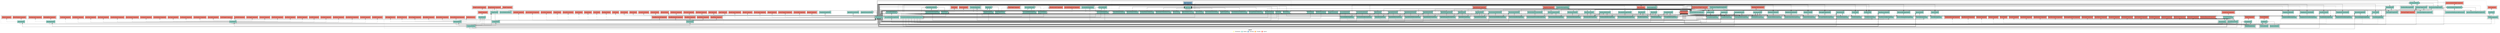 digraph dependencies { node [shape="rect", style="filled", colorscheme=set312]; ranksep=0.4; compound=false; remincross=true; splines=true; splines=ortho; rankdir=LR; rankdir=TB; rankdir=BT; label=<<table BORDER="0"> <tr> <td colspan="5" align="center"><b>Legend</b></td> </tr> <tr> <td> <table BORDER="0"> <tr> <td bgcolor="#ffffb3" width="20"></td> <td>  Declarations</td> </tr> </table> </td> <td> <table BORDER="0"> <tr> <td bgcolor="#8dd3c7" width="20"></td> <td>  Module</td> </tr> </table> </td> <td> <table BORDER="0"> <tr> <td bgcolor="#80b1d3" width="20"></td> <td>  Bootstrap</td> </tr> </table> </td> <td> <table BORDER="0"> <tr> <td bgcolor="#fdb462" width="20"></td> <td>  Providers</td> </tr> </table> </td> <td> <table BORDER="0"> <tr> <td bgcolor="#fb8072" width="20"></td> <td>  Exports</td> </tr> </table> </td> </tr></table>>; ratio=compress; fontname="sans-serif";  subgraph "cluster_AccountDetailModule" { label=""; style="dotted";node [shape="folder", fillcolor=1]; subgraph cluster_AccountDetailModule_declarations { style="solid";node [style="filled", shape="rect"]; }    subgraph cluster_AccountDetailModule_imports { style="solid"; node [style="filled", fillcolor=1, shape="rect"];    "SharedModule" [label="SharedModule", shape="folder"];    "AccountDetailRoutingModule" [label="AccountDetailRoutingModule", shape="folder"];    "CustomStoreModule.provideStoreAsync(args)" [label="CustomStoreModule.provideStoreAsync(args)", shape="folder"];   }    "SharedModule" -> "AccountDetailModule" [lhead="cluster_AccountDetailModule", ltail="cluster_AccountDetailModule_imports"];    "AccountDetailRoutingModule" -> "AccountDetailModule" [lhead="cluster_AccountDetailModule", ltail="cluster_AccountDetailModule_imports"];    "CustomStoreModule.provideStoreAsync(args)" -> "AccountDetailModule" [lhead="cluster_AccountDetailModule", ltail="cluster_AccountDetailModule_imports"];     subgraph cluster_AccountDetailModule_exports { style="solid";node [style="filled", fillcolor=4, shape="rect"];}    subgraph cluster_AccountDetailModule_bootstrap { style="solid"; node [style="filled", fillcolor=5, shape="rect"];  }    subgraph cluster_AccountDetailModule_providers { style="solid"; node [style="filled", fillcolor=6, shape="rect"];   }     }  subgraph "cluster_AccountDetailRoutingModule" { label=""; style="dotted";node [shape="folder", fillcolor=1]; subgraph cluster_AccountDetailRoutingModule_declarations { style="solid";node [style="filled", shape="rect"]; }    subgraph cluster_AccountDetailRoutingModule_imports { style="solid"; node [style="filled", fillcolor=1, shape="rect"];    "RouterModule.forChild(args)" [label="RouterModule.forChild(args)", shape="folder"];   }    "RouterModule.forChild(args)" -> "AccountDetailRoutingModule" [lhead="cluster_AccountDetailRoutingModule", ltail="cluster_AccountDetailRoutingModule_imports"];     subgraph cluster_AccountDetailRoutingModule_exports { style="solid";node [style="filled", fillcolor=4, shape="rect"];"RouterModule " [label="RouterModule ", shape="rect"]}  "AccountDetailRoutingModule" -> "RouterModule " [style="dashed", ltail="cluster_AccountDetailRoutingModule" lhead="cluster_AccountDetailRoutingModule_exports"];    subgraph cluster_AccountDetailRoutingModule_bootstrap { style="solid"; node [style="filled", fillcolor=5, shape="rect"];  }    subgraph cluster_AccountDetailRoutingModule_providers { style="solid"; node [style="filled", fillcolor=6, shape="rect"];   }     }  subgraph "cluster_AccountEditModule" { label=""; style="dotted";node [shape="folder", fillcolor=1]; subgraph cluster_AccountEditModule_declarations { style="solid";node [style="filled", shape="rect"]; }    subgraph cluster_AccountEditModule_imports { style="solid"; node [style="filled", fillcolor=1, shape="rect"];    "SharedModule" [label="SharedModule", shape="folder"];    "AccountEditRoutingModule" [label="AccountEditRoutingModule", shape="folder"];    "AccountsModule" [label="AccountsModule", shape="folder"];   }    "SharedModule" -> "AccountEditModule" [lhead="cluster_AccountEditModule", ltail="cluster_AccountEditModule_imports"];    "AccountEditRoutingModule" -> "AccountEditModule" [lhead="cluster_AccountEditModule", ltail="cluster_AccountEditModule_imports"];    "AccountsModule" -> "AccountEditModule" [lhead="cluster_AccountEditModule", ltail="cluster_AccountEditModule_imports"];     subgraph cluster_AccountEditModule_exports { style="solid";node [style="filled", fillcolor=4, shape="rect"];}    subgraph cluster_AccountEditModule_bootstrap { style="solid"; node [style="filled", fillcolor=5, shape="rect"];  }    subgraph cluster_AccountEditModule_providers { style="solid"; node [style="filled", fillcolor=6, shape="rect"];   }     }  subgraph "cluster_AccountEditRoutingModule" { label=""; style="dotted";node [shape="folder", fillcolor=1]; subgraph cluster_AccountEditRoutingModule_declarations { style="solid";node [style="filled", shape="rect"]; }    subgraph cluster_AccountEditRoutingModule_imports { style="solid"; node [style="filled", fillcolor=1, shape="rect"];    "RouterModule.forChild(args)" [label="RouterModule.forChild(args)", shape="folder"];   }    "RouterModule.forChild(args)" -> "AccountEditRoutingModule" [lhead="cluster_AccountEditRoutingModule", ltail="cluster_AccountEditRoutingModule_imports"];     subgraph cluster_AccountEditRoutingModule_exports { style="solid";node [style="filled", fillcolor=4, shape="rect"];"RouterModule " [label="RouterModule ", shape="rect"]}  "AccountEditRoutingModule" -> "RouterModule " [style="dashed", ltail="cluster_AccountEditRoutingModule" lhead="cluster_AccountEditRoutingModule_exports"];    subgraph cluster_AccountEditRoutingModule_bootstrap { style="solid"; node [style="filled", fillcolor=5, shape="rect"];  }    subgraph cluster_AccountEditRoutingModule_providers { style="solid"; node [style="filled", fillcolor=6, shape="rect"];   }     }  subgraph "cluster_AccountInfoModule" { label=""; style="dotted";node [shape="folder", fillcolor=1]; subgraph cluster_AccountInfoModule_declarations { style="solid";node [style="filled", shape="rect"]; }    subgraph cluster_AccountInfoModule_imports { style="solid"; node [style="filled", fillcolor=1, shape="rect"];    "SharedModule" [label="SharedModule", shape="folder"];    "AccountInfoRoutingModule" [label="AccountInfoRoutingModule", shape="folder"];    "CustomStoreModule.provideStoreAsync(args)" [label="CustomStoreModule.provideStoreAsync(args)", shape="folder"];   }    "SharedModule" -> "AccountInfoModule" [lhead="cluster_AccountInfoModule", ltail="cluster_AccountInfoModule_imports"];    "AccountInfoRoutingModule" -> "AccountInfoModule" [lhead="cluster_AccountInfoModule", ltail="cluster_AccountInfoModule_imports"];    "CustomStoreModule.provideStoreAsync(args)" -> "AccountInfoModule" [lhead="cluster_AccountInfoModule", ltail="cluster_AccountInfoModule_imports"];     subgraph cluster_AccountInfoModule_exports { style="solid";node [style="filled", fillcolor=4, shape="rect"];}    subgraph cluster_AccountInfoModule_bootstrap { style="solid"; node [style="filled", fillcolor=5, shape="rect"];  }    subgraph cluster_AccountInfoModule_providers { style="solid"; node [style="filled", fillcolor=6, shape="rect"];   }     }  subgraph "cluster_AccountInfoRoutingModule" { label=""; style="dotted";node [shape="folder", fillcolor=1]; subgraph cluster_AccountInfoRoutingModule_declarations { style="solid";node [style="filled", shape="rect"]; }    subgraph cluster_AccountInfoRoutingModule_imports { style="solid"; node [style="filled", fillcolor=1, shape="rect"];    "RouterModule.forChild(args)" [label="RouterModule.forChild(args)", shape="folder"];   }    "RouterModule.forChild(args)" -> "AccountInfoRoutingModule" [lhead="cluster_AccountInfoRoutingModule", ltail="cluster_AccountInfoRoutingModule_imports"];     subgraph cluster_AccountInfoRoutingModule_exports { style="solid";node [style="filled", fillcolor=4, shape="rect"];"RouterModule " [label="RouterModule ", shape="rect"]}  "AccountInfoRoutingModule" -> "RouterModule " [style="dashed", ltail="cluster_AccountInfoRoutingModule" lhead="cluster_AccountInfoRoutingModule_exports"];    subgraph cluster_AccountInfoRoutingModule_bootstrap { style="solid"; node [style="filled", fillcolor=5, shape="rect"];  }    subgraph cluster_AccountInfoRoutingModule_providers { style="solid"; node [style="filled", fillcolor=6, shape="rect"];   }     }  subgraph "cluster_AccountModule" { label=""; style="dotted";node [shape="folder", fillcolor=1]; subgraph cluster_AccountModule_declarations { style="solid";node [style="filled", shape="rect"]; }    subgraph cluster_AccountModule_imports { style="solid"; node [style="filled", fillcolor=1, shape="rect"];    "SharedModule" [label="SharedModule", shape="folder"];    "AccountRoutingModule" [label="AccountRoutingModule", shape="folder"];    "CustomStoreModule.provideStoreAsync(args)" [label="CustomStoreModule.provideStoreAsync(args)", shape="folder"];   }    "SharedModule" -> "AccountModule" [lhead="cluster_AccountModule", ltail="cluster_AccountModule_imports"];    "AccountRoutingModule" -> "AccountModule" [lhead="cluster_AccountModule", ltail="cluster_AccountModule_imports"];    "CustomStoreModule.provideStoreAsync(args)" -> "AccountModule" [lhead="cluster_AccountModule", ltail="cluster_AccountModule_imports"];     subgraph cluster_AccountModule_exports { style="solid";node [style="filled", fillcolor=4, shape="rect"];}    subgraph cluster_AccountModule_bootstrap { style="solid"; node [style="filled", fillcolor=5, shape="rect"];  }    subgraph cluster_AccountModule_providers { style="solid"; node [style="filled", fillcolor=6, shape="rect"];   }     }  subgraph "cluster_AccountRoutingModule" { label=""; style="dotted";node [shape="folder", fillcolor=1]; subgraph cluster_AccountRoutingModule_declarations { style="solid";node [style="filled", shape="rect"]; }    subgraph cluster_AccountRoutingModule_imports { style="solid"; node [style="filled", fillcolor=1, shape="rect"];    "RouterModule.forChild(args)" [label="RouterModule.forChild(args)", shape="folder"];    "CustomStoreModule.provideStoreAsync(args)" [label="CustomStoreModule.provideStoreAsync(args)", shape="folder"];   }    "RouterModule.forChild(args)" -> "AccountRoutingModule" [lhead="cluster_AccountRoutingModule", ltail="cluster_AccountRoutingModule_imports"];    "CustomStoreModule.provideStoreAsync(args)" -> "AccountRoutingModule" [lhead="cluster_AccountRoutingModule", ltail="cluster_AccountRoutingModule_imports"];     subgraph cluster_AccountRoutingModule_exports { style="solid";node [style="filled", fillcolor=4, shape="rect"];"RouterModule " [label="RouterModule ", shape="rect"]}  "AccountRoutingModule" -> "RouterModule " [style="dashed", ltail="cluster_AccountRoutingModule" lhead="cluster_AccountRoutingModule_exports"];    subgraph cluster_AccountRoutingModule_bootstrap { style="solid"; node [style="filled", fillcolor=5, shape="rect"];  }    subgraph cluster_AccountRoutingModule_providers { style="solid"; node [style="filled", fillcolor=6, shape="rect"];   }     }  subgraph "cluster_AccountsModule" { label=""; style="dotted";node [shape="folder", fillcolor=1]; subgraph cluster_AccountsModule_declarations { style="solid";node [style="filled", shape="rect"]; }    subgraph cluster_AccountsModule_imports { style="solid"; node [style="filled", fillcolor=1, shape="rect"];    "SharedModule" [label="SharedModule", shape="folder"];    "AccountsRoutingModule" [label="AccountsRoutingModule", shape="folder"];    "CustomStoreModule.provideStoreAsync(args)" [label="CustomStoreModule.provideStoreAsync(args)", shape="folder"];   }    "SharedModule" -> "AccountsModule" [lhead="cluster_AccountsModule", ltail="cluster_AccountsModule_imports"];    "AccountsRoutingModule" -> "AccountsModule" [lhead="cluster_AccountsModule", ltail="cluster_AccountsModule_imports"];    "CustomStoreModule.provideStoreAsync(args)" -> "AccountsModule" [lhead="cluster_AccountsModule", ltail="cluster_AccountsModule_imports"];     subgraph cluster_AccountsModule_exports { style="solid";node [style="filled", fillcolor=4, shape="rect"];"AboutAccountsComponent " [label="AboutAccountsComponent ", shape="rect"]"AccountsDropdownComponent " [label="AccountsDropdownComponent ", shape="rect"]}  "AccountsModule" -> "AboutAccountsComponent " [style="dashed", ltail="cluster_AccountsModule" lhead="cluster_AccountsModule_exports"];  "AccountsModule" -> "AccountsDropdownComponent " [style="dashed", ltail="cluster_AccountsModule" lhead="cluster_AccountsModule_exports"];    subgraph cluster_AccountsModule_bootstrap { style="solid"; node [style="filled", fillcolor=5, shape="rect"];  }    subgraph cluster_AccountsModule_providers { style="solid"; node [style="filled", fillcolor=6, shape="rect"];   }     }  subgraph "cluster_AccountsPortalModule" { label=""; style="dotted";node [shape="folder", fillcolor=1]; subgraph cluster_AccountsPortalModule_declarations { style="solid";node [style="filled", shape="rect"]; }    subgraph cluster_AccountsPortalModule_imports { style="solid"; node [style="filled", fillcolor=1, shape="rect"];    "SharedModule" [label="SharedModule", shape="folder"];    "AccountsPortalRoutingModule" [label="AccountsPortalRoutingModule", shape="folder"];    "CustomStoreModule.provideStoreAsync(args)" [label="CustomStoreModule.provideStoreAsync(args)", shape="folder"];   }    "SharedModule" -> "AccountsPortalModule" [lhead="cluster_AccountsPortalModule", ltail="cluster_AccountsPortalModule_imports"];    "AccountsPortalRoutingModule" -> "AccountsPortalModule" [lhead="cluster_AccountsPortalModule", ltail="cluster_AccountsPortalModule_imports"];    "CustomStoreModule.provideStoreAsync(args)" -> "AccountsPortalModule" [lhead="cluster_AccountsPortalModule", ltail="cluster_AccountsPortalModule_imports"];     subgraph cluster_AccountsPortalModule_exports { style="solid";node [style="filled", fillcolor=4, shape="rect"];}    subgraph cluster_AccountsPortalModule_bootstrap { style="solid"; node [style="filled", fillcolor=5, shape="rect"];  }    subgraph cluster_AccountsPortalModule_providers { style="solid"; node [style="filled", fillcolor=6, shape="rect"];   }     }  subgraph "cluster_AccountsPortalRoutingModule" { label=""; style="dotted";node [shape="folder", fillcolor=1]; subgraph cluster_AccountsPortalRoutingModule_declarations { style="solid";node [style="filled", shape="rect"]; }    subgraph cluster_AccountsPortalRoutingModule_imports { style="solid"; node [style="filled", fillcolor=1, shape="rect"];    "RouterModule.forChild(args)" [label="RouterModule.forChild(args)", shape="folder"];   }    "RouterModule.forChild(args)" -> "AccountsPortalRoutingModule" [lhead="cluster_AccountsPortalRoutingModule", ltail="cluster_AccountsPortalRoutingModule_imports"];     subgraph cluster_AccountsPortalRoutingModule_exports { style="solid";node [style="filled", fillcolor=4, shape="rect"];"RouterModule " [label="RouterModule ", shape="rect"]}  "AccountsPortalRoutingModule" -> "RouterModule " [style="dashed", ltail="cluster_AccountsPortalRoutingModule" lhead="cluster_AccountsPortalRoutingModule_exports"];    subgraph cluster_AccountsPortalRoutingModule_bootstrap { style="solid"; node [style="filled", fillcolor=5, shape="rect"];  }    subgraph cluster_AccountsPortalRoutingModule_providers { style="solid"; node [style="filled", fillcolor=6, shape="rect"];   }     }  subgraph "cluster_AccountsRoutingModule" { label=""; style="dotted";node [shape="folder", fillcolor=1]; subgraph cluster_AccountsRoutingModule_declarations { style="solid";node [style="filled", shape="rect"]; }    subgraph cluster_AccountsRoutingModule_imports { style="solid"; node [style="filled", fillcolor=1, shape="rect"];    "RouterModule.forChild(args)" [label="RouterModule.forChild(args)", shape="folder"];   }    "RouterModule.forChild(args)" -> "AccountsRoutingModule" [lhead="cluster_AccountsRoutingModule", ltail="cluster_AccountsRoutingModule_imports"];     subgraph cluster_AccountsRoutingModule_exports { style="solid";node [style="filled", fillcolor=4, shape="rect"];"RouterModule " [label="RouterModule ", shape="rect"]}  "AccountsRoutingModule" -> "RouterModule " [style="dashed", ltail="cluster_AccountsRoutingModule" lhead="cluster_AccountsRoutingModule_exports"];    subgraph cluster_AccountsRoutingModule_bootstrap { style="solid"; node [style="filled", fillcolor=5, shape="rect"];  }    subgraph cluster_AccountsRoutingModule_providers { style="solid"; node [style="filled", fillcolor=6, shape="rect"];   }     }  subgraph "cluster_AdminModule" { label=""; style="dotted";node [shape="folder", fillcolor=1]; subgraph cluster_AdminModule_declarations { style="solid";node [style="filled", shape="rect"]; }    subgraph cluster_AdminModule_imports { style="solid"; node [style="filled", fillcolor=1, shape="rect"];    "SharedModule" [label="SharedModule", shape="folder"];    "AdminRoutingModule" [label="AdminRoutingModule", shape="folder"];    "CustomStoreModule.provideStoreAsync(args)" [label="CustomStoreModule.provideStoreAsync(args)", shape="folder"];   }    "SharedModule" -> "AdminModule" [lhead="cluster_AdminModule", ltail="cluster_AdminModule_imports"];    "AdminRoutingModule" -> "AdminModule" [lhead="cluster_AdminModule", ltail="cluster_AdminModule_imports"];    "CustomStoreModule.provideStoreAsync(args)" -> "AdminModule" [lhead="cluster_AdminModule", ltail="cluster_AdminModule_imports"];     subgraph cluster_AdminModule_exports { style="solid";node [style="filled", fillcolor=4, shape="rect"];}    subgraph cluster_AdminModule_bootstrap { style="solid"; node [style="filled", fillcolor=5, shape="rect"];  }    subgraph cluster_AdminModule_providers { style="solid"; node [style="filled", fillcolor=6, shape="rect"];   }     }  subgraph "cluster_AdminRoutingModule" { label=""; style="dotted";node [shape="folder", fillcolor=1]; subgraph cluster_AdminRoutingModule_declarations { style="solid";node [style="filled", shape="rect"]; }    subgraph cluster_AdminRoutingModule_imports { style="solid"; node [style="filled", fillcolor=1, shape="rect"];    "RouterModule.forChild(args)" [label="RouterModule.forChild(args)", shape="folder"];   }    "RouterModule.forChild(args)" -> "AdminRoutingModule" [lhead="cluster_AdminRoutingModule", ltail="cluster_AdminRoutingModule_imports"];     subgraph cluster_AdminRoutingModule_exports { style="solid";node [style="filled", fillcolor=4, shape="rect"];"RouterModule " [label="RouterModule ", shape="rect"]}  "AdminRoutingModule" -> "RouterModule " [style="dashed", ltail="cluster_AdminRoutingModule" lhead="cluster_AdminRoutingModule_exports"];    subgraph cluster_AdminRoutingModule_bootstrap { style="solid"; node [style="filled", fillcolor=5, shape="rect"];  }    subgraph cluster_AdminRoutingModule_providers { style="solid"; node [style="filled", fillcolor=6, shape="rect"];   }     }  subgraph "cluster_AgendaEditModule" { label=""; style="dotted";node [shape="folder", fillcolor=1]; subgraph cluster_AgendaEditModule_declarations { style="solid";node [style="filled", shape="rect"]; }    subgraph cluster_AgendaEditModule_imports { style="solid"; node [style="filled", fillcolor=1, shape="rect"];    "SharedModule" [label="SharedModule", shape="folder"];    "AgendaEditRoutingModule" [label="AgendaEditRoutingModule", shape="folder"];    "CustomStoreModule.provideStoreAsync(args)" [label="CustomStoreModule.provideStoreAsync(args)", shape="folder"];   }    "SharedModule" -> "AgendaEditModule" [lhead="cluster_AgendaEditModule", ltail="cluster_AgendaEditModule_imports"];    "AgendaEditRoutingModule" -> "AgendaEditModule" [lhead="cluster_AgendaEditModule", ltail="cluster_AgendaEditModule_imports"];    "CustomStoreModule.provideStoreAsync(args)" -> "AgendaEditModule" [lhead="cluster_AgendaEditModule", ltail="cluster_AgendaEditModule_imports"];     subgraph cluster_AgendaEditModule_exports { style="solid";node [style="filled", fillcolor=4, shape="rect"];}    subgraph cluster_AgendaEditModule_bootstrap { style="solid"; node [style="filled", fillcolor=5, shape="rect"];  }    subgraph cluster_AgendaEditModule_providers { style="solid"; node [style="filled", fillcolor=6, shape="rect"];   }     }  subgraph "cluster_AgendaEditRoutingModule" { label=""; style="dotted";node [shape="folder", fillcolor=1]; subgraph cluster_AgendaEditRoutingModule_declarations { style="solid";node [style="filled", shape="rect"]; }    subgraph cluster_AgendaEditRoutingModule_imports { style="solid"; node [style="filled", fillcolor=1, shape="rect"];    "RouterModule.forChild(args)" [label="RouterModule.forChild(args)", shape="folder"];   }    "RouterModule.forChild(args)" -> "AgendaEditRoutingModule" [lhead="cluster_AgendaEditRoutingModule", ltail="cluster_AgendaEditRoutingModule_imports"];     subgraph cluster_AgendaEditRoutingModule_exports { style="solid";node [style="filled", fillcolor=4, shape="rect"];"RouterModule " [label="RouterModule ", shape="rect"]}  "AgendaEditRoutingModule" -> "RouterModule " [style="dashed", ltail="cluster_AgendaEditRoutingModule" lhead="cluster_AgendaEditRoutingModule_exports"];    subgraph cluster_AgendaEditRoutingModule_bootstrap { style="solid"; node [style="filled", fillcolor=5, shape="rect"];  }    subgraph cluster_AgendaEditRoutingModule_providers { style="solid"; node [style="filled", fillcolor=6, shape="rect"];   }     }  subgraph "cluster_AgendaItemEditModule" { label=""; style="dotted";node [shape="folder", fillcolor=1]; subgraph cluster_AgendaItemEditModule_declarations { style="solid";node [style="filled", shape="rect"]; }    subgraph cluster_AgendaItemEditModule_imports { style="solid"; node [style="filled", fillcolor=1, shape="rect"];    "SharedModule" [label="SharedModule", shape="folder"];    "AgendaItemEditRoutingModule" [label="AgendaItemEditRoutingModule", shape="folder"];    "CustomStoreModule.provideStoreAsync(args)" [label="CustomStoreModule.provideStoreAsync(args)", shape="folder"];   }    "SharedModule" -> "AgendaItemEditModule" [lhead="cluster_AgendaItemEditModule", ltail="cluster_AgendaItemEditModule_imports"];    "AgendaItemEditRoutingModule" -> "AgendaItemEditModule" [lhead="cluster_AgendaItemEditModule", ltail="cluster_AgendaItemEditModule_imports"];    "CustomStoreModule.provideStoreAsync(args)" -> "AgendaItemEditModule" [lhead="cluster_AgendaItemEditModule", ltail="cluster_AgendaItemEditModule_imports"];     subgraph cluster_AgendaItemEditModule_exports { style="solid";node [style="filled", fillcolor=4, shape="rect"];}    subgraph cluster_AgendaItemEditModule_bootstrap { style="solid"; node [style="filled", fillcolor=5, shape="rect"];  }    subgraph cluster_AgendaItemEditModule_providers { style="solid"; node [style="filled", fillcolor=6, shape="rect"];   }     }  subgraph "cluster_AgendaItemEditRoutingModule" { label=""; style="dotted";node [shape="folder", fillcolor=1]; subgraph cluster_AgendaItemEditRoutingModule_declarations { style="solid";node [style="filled", shape="rect"]; }    subgraph cluster_AgendaItemEditRoutingModule_imports { style="solid"; node [style="filled", fillcolor=1, shape="rect"];    "RouterModule.forChild(args)" [label="RouterModule.forChild(args)", shape="folder"];   }    "RouterModule.forChild(args)" -> "AgendaItemEditRoutingModule" [lhead="cluster_AgendaItemEditRoutingModule", ltail="cluster_AgendaItemEditRoutingModule_imports"];     subgraph cluster_AgendaItemEditRoutingModule_exports { style="solid";node [style="filled", fillcolor=4, shape="rect"];"RouterModule " [label="RouterModule ", shape="rect"]}  "AgendaItemEditRoutingModule" -> "RouterModule " [style="dashed", ltail="cluster_AgendaItemEditRoutingModule" lhead="cluster_AgendaItemEditRoutingModule_exports"];    subgraph cluster_AgendaItemEditRoutingModule_bootstrap { style="solid"; node [style="filled", fillcolor=5, shape="rect"];  }    subgraph cluster_AgendaItemEditRoutingModule_providers { style="solid"; node [style="filled", fillcolor=6, shape="rect"];   }     }  subgraph "cluster_AgendaItemModule" { label=""; style="dotted";node [shape="folder", fillcolor=1]; subgraph cluster_AgendaItemModule_declarations { style="solid";node [style="filled", shape="rect"]; }    subgraph cluster_AgendaItemModule_imports { style="solid"; node [style="filled", fillcolor=1, shape="rect"];    "SharedModule" [label="SharedModule", shape="folder"];    "AgendaItemRoutingModule" [label="AgendaItemRoutingModule", shape="folder"];    "CustomStoreModule.provideStoreAsync(args)" [label="CustomStoreModule.provideStoreAsync(args)", shape="folder"];   }    "SharedModule" -> "AgendaItemModule" [lhead="cluster_AgendaItemModule", ltail="cluster_AgendaItemModule_imports"];    "AgendaItemRoutingModule" -> "AgendaItemModule" [lhead="cluster_AgendaItemModule", ltail="cluster_AgendaItemModule_imports"];    "CustomStoreModule.provideStoreAsync(args)" -> "AgendaItemModule" [lhead="cluster_AgendaItemModule", ltail="cluster_AgendaItemModule_imports"];     subgraph cluster_AgendaItemModule_exports { style="solid";node [style="filled", fillcolor=4, shape="rect"];}    subgraph cluster_AgendaItemModule_bootstrap { style="solid"; node [style="filled", fillcolor=5, shape="rect"];  }    subgraph cluster_AgendaItemModule_providers { style="solid"; node [style="filled", fillcolor=6, shape="rect"];   }     }  subgraph "cluster_AgendaItemRoutingModule" { label=""; style="dotted";node [shape="folder", fillcolor=1]; subgraph cluster_AgendaItemRoutingModule_declarations { style="solid";node [style="filled", shape="rect"]; }    subgraph cluster_AgendaItemRoutingModule_imports { style="solid"; node [style="filled", fillcolor=1, shape="rect"];    "RouterModule.forChild(args)" [label="RouterModule.forChild(args)", shape="folder"];   }    "RouterModule.forChild(args)" -> "AgendaItemRoutingModule" [lhead="cluster_AgendaItemRoutingModule", ltail="cluster_AgendaItemRoutingModule_imports"];     subgraph cluster_AgendaItemRoutingModule_exports { style="solid";node [style="filled", fillcolor=4, shape="rect"];"RouterModule " [label="RouterModule ", shape="rect"]}  "AgendaItemRoutingModule" -> "RouterModule " [style="dashed", ltail="cluster_AgendaItemRoutingModule" lhead="cluster_AgendaItemRoutingModule_exports"];    subgraph cluster_AgendaItemRoutingModule_bootstrap { style="solid"; node [style="filled", fillcolor=5, shape="rect"];  }    subgraph cluster_AgendaItemRoutingModule_providers { style="solid"; node [style="filled", fillcolor=6, shape="rect"];   }     }  subgraph "cluster_AgendaItemsModule" { label=""; style="dotted";node [shape="folder", fillcolor=1]; subgraph cluster_AgendaItemsModule_declarations { style="solid";node [style="filled", shape="rect"]; }    subgraph cluster_AgendaItemsModule_imports { style="solid"; node [style="filled", fillcolor=1, shape="rect"];    "SharedModule" [label="SharedModule", shape="folder"];    "AgendaItemsRoutingModule" [label="AgendaItemsRoutingModule", shape="folder"];    "CustomStoreModule.provideStoreAsync(args)" [label="CustomStoreModule.provideStoreAsync(args)", shape="folder"];    "VotesModule" [label="VotesModule", shape="folder"];   }    "SharedModule" -> "AgendaItemsModule" [lhead="cluster_AgendaItemsModule", ltail="cluster_AgendaItemsModule_imports"];    "AgendaItemsRoutingModule" -> "AgendaItemsModule" [lhead="cluster_AgendaItemsModule", ltail="cluster_AgendaItemsModule_imports"];    "CustomStoreModule.provideStoreAsync(args)" -> "AgendaItemsModule" [lhead="cluster_AgendaItemsModule", ltail="cluster_AgendaItemsModule_imports"];    "VotesModule" -> "AgendaItemsModule" [lhead="cluster_AgendaItemsModule", ltail="cluster_AgendaItemsModule_imports"];     subgraph cluster_AgendaItemsModule_exports { style="solid";node [style="filled", fillcolor=4, shape="rect"];}    subgraph cluster_AgendaItemsModule_bootstrap { style="solid"; node [style="filled", fillcolor=5, shape="rect"];  }    subgraph cluster_AgendaItemsModule_providers { style="solid"; node [style="filled", fillcolor=6, shape="rect"];   }     }  subgraph "cluster_AgendaItemsRoutingModule" { label=""; style="dotted";node [shape="folder", fillcolor=1]; subgraph cluster_AgendaItemsRoutingModule_declarations { style="solid";node [style="filled", shape="rect"]; }    subgraph cluster_AgendaItemsRoutingModule_imports { style="solid"; node [style="filled", fillcolor=1, shape="rect"];    "RouterModule.forChild(args)" [label="RouterModule.forChild(args)", shape="folder"];   }    "RouterModule.forChild(args)" -> "AgendaItemsRoutingModule" [lhead="cluster_AgendaItemsRoutingModule", ltail="cluster_AgendaItemsRoutingModule_imports"];     subgraph cluster_AgendaItemsRoutingModule_exports { style="solid";node [style="filled", fillcolor=4, shape="rect"];"RouterModule " [label="RouterModule ", shape="rect"]}  "AgendaItemsRoutingModule" -> "RouterModule " [style="dashed", ltail="cluster_AgendaItemsRoutingModule" lhead="cluster_AgendaItemsRoutingModule_exports"];    subgraph cluster_AgendaItemsRoutingModule_bootstrap { style="solid"; node [style="filled", fillcolor=5, shape="rect"];  }    subgraph cluster_AgendaItemsRoutingModule_providers { style="solid"; node [style="filled", fillcolor=6, shape="rect"];   }     }  subgraph "cluster_AgendaManagerModule" { label=""; style="dotted";node [shape="folder", fillcolor=1]; subgraph cluster_AgendaManagerModule_declarations { style="solid";node [style="filled", shape="rect"]; }    subgraph cluster_AgendaManagerModule_imports { style="solid"; node [style="filled", fillcolor=1, shape="rect"];    "SharedModule" [label="SharedModule", shape="folder"];    "AgendaManagerRoutingModule" [label="AgendaManagerRoutingModule", shape="folder"];   }    "SharedModule" -> "AgendaManagerModule" [lhead="cluster_AgendaManagerModule", ltail="cluster_AgendaManagerModule_imports"];    "AgendaManagerRoutingModule" -> "AgendaManagerModule" [lhead="cluster_AgendaManagerModule", ltail="cluster_AgendaManagerModule_imports"];     subgraph cluster_AgendaManagerModule_exports { style="solid";node [style="filled", fillcolor=4, shape="rect"];}    subgraph cluster_AgendaManagerModule_bootstrap { style="solid"; node [style="filled", fillcolor=5, shape="rect"];  }    subgraph cluster_AgendaManagerModule_providers { style="solid"; node [style="filled", fillcolor=6, shape="rect"];   }     }  subgraph "cluster_AgendaManagerRoutingModule" { label=""; style="dotted";node [shape="folder", fillcolor=1]; subgraph cluster_AgendaManagerRoutingModule_declarations { style="solid";node [style="filled", shape="rect"]; }    subgraph cluster_AgendaManagerRoutingModule_imports { style="solid"; node [style="filled", fillcolor=1, shape="rect"];    "RouterModule.forChild(args)" [label="RouterModule.forChild(args)", shape="folder"];   }    "RouterModule.forChild(args)" -> "AgendaManagerRoutingModule" [lhead="cluster_AgendaManagerRoutingModule", ltail="cluster_AgendaManagerRoutingModule_imports"];     subgraph cluster_AgendaManagerRoutingModule_exports { style="solid";node [style="filled", fillcolor=4, shape="rect"];"RouterModule " [label="RouterModule ", shape="rect"]}  "AgendaManagerRoutingModule" -> "RouterModule " [style="dashed", ltail="cluster_AgendaManagerRoutingModule" lhead="cluster_AgendaManagerRoutingModule_exports"];    subgraph cluster_AgendaManagerRoutingModule_bootstrap { style="solid"; node [style="filled", fillcolor=5, shape="rect"];  }    subgraph cluster_AgendaManagerRoutingModule_providers { style="solid"; node [style="filled", fillcolor=6, shape="rect"];   }     }  subgraph "cluster_AgendaModule" { label=""; style="dotted";node [shape="folder", fillcolor=1]; subgraph cluster_AgendaModule_declarations { style="solid";node [style="filled", shape="rect"]; }    subgraph cluster_AgendaModule_imports { style="solid"; node [style="filled", fillcolor=1, shape="rect"];    "SharedModule" [label="SharedModule", shape="folder"];    "AgendaRoutingModule" [label="AgendaRoutingModule", shape="folder"];    "CustomStoreModule.provideStoreAsync(args)" [label="CustomStoreModule.provideStoreAsync(args)", shape="folder"];   }    "SharedModule" -> "AgendaModule" [lhead="cluster_AgendaModule", ltail="cluster_AgendaModule_imports"];    "AgendaRoutingModule" -> "AgendaModule" [lhead="cluster_AgendaModule", ltail="cluster_AgendaModule_imports"];    "CustomStoreModule.provideStoreAsync(args)" -> "AgendaModule" [lhead="cluster_AgendaModule", ltail="cluster_AgendaModule_imports"];     subgraph cluster_AgendaModule_exports { style="solid";node [style="filled", fillcolor=4, shape="rect"];}    subgraph cluster_AgendaModule_bootstrap { style="solid"; node [style="filled", fillcolor=5, shape="rect"];  }    subgraph cluster_AgendaModule_providers { style="solid"; node [style="filled", fillcolor=6, shape="rect"];   }     }  subgraph "cluster_AgendaPreviewModule" { label=""; style="dotted";node [shape="folder", fillcolor=1]; subgraph cluster_AgendaPreviewModule_declarations { style="solid";node [style="filled", shape="rect"]; }    subgraph cluster_AgendaPreviewModule_imports { style="solid"; node [style="filled", fillcolor=1, shape="rect"];    "SharedModule" [label="SharedModule", shape="folder"];   }    "SharedModule" -> "AgendaPreviewModule" [lhead="cluster_AgendaPreviewModule", ltail="cluster_AgendaPreviewModule_imports"];     subgraph cluster_AgendaPreviewModule_exports { style="solid";node [style="filled", fillcolor=4, shape="rect"];}    subgraph cluster_AgendaPreviewModule_bootstrap { style="solid"; node [style="filled", fillcolor=5, shape="rect"];  }    subgraph cluster_AgendaPreviewModule_providers { style="solid"; node [style="filled", fillcolor=6, shape="rect"];   }     }  subgraph "cluster_AgendaRoutingModule" { label=""; style="dotted";node [shape="folder", fillcolor=1]; subgraph cluster_AgendaRoutingModule_declarations { style="solid";node [style="filled", shape="rect"]; }    subgraph cluster_AgendaRoutingModule_imports { style="solid"; node [style="filled", fillcolor=1, shape="rect"];    "RouterModule.forChild(args)" [label="RouterModule.forChild(args)", shape="folder"];   }    "RouterModule.forChild(args)" -> "AgendaRoutingModule" [lhead="cluster_AgendaRoutingModule", ltail="cluster_AgendaRoutingModule_imports"];     subgraph cluster_AgendaRoutingModule_exports { style="solid";node [style="filled", fillcolor=4, shape="rect"];"RouterModule " [label="RouterModule ", shape="rect"]}  "AgendaRoutingModule" -> "RouterModule " [style="dashed", ltail="cluster_AgendaRoutingModule" lhead="cluster_AgendaRoutingModule_exports"];    subgraph cluster_AgendaRoutingModule_bootstrap { style="solid"; node [style="filled", fillcolor=5, shape="rect"];  }    subgraph cluster_AgendaRoutingModule_providers { style="solid"; node [style="filled", fillcolor=6, shape="rect"];   }     }  subgraph "cluster_AgendaTreeviewModule" { label=""; style="dotted";node [shape="folder", fillcolor=1]; subgraph cluster_AgendaTreeviewModule_declarations { style="solid";node [style="filled", shape="rect"]; }    subgraph cluster_AgendaTreeviewModule_imports { style="solid"; node [style="filled", fillcolor=1, shape="rect"];    "SharedModule" [label="SharedModule", shape="folder"];   }    "SharedModule" -> "AgendaTreeviewModule" [lhead="cluster_AgendaTreeviewModule", ltail="cluster_AgendaTreeviewModule_imports"];     subgraph cluster_AgendaTreeviewModule_exports { style="solid";node [style="filled", fillcolor=4, shape="rect"];}    subgraph cluster_AgendaTreeviewModule_bootstrap { style="solid"; node [style="filled", fillcolor=5, shape="rect"];  }    subgraph cluster_AgendaTreeviewModule_providers { style="solid"; node [style="filled", fillcolor=6, shape="rect"];   }     }  subgraph "cluster_AgendasModule" { label=""; style="dotted";node [shape="folder", fillcolor=1]; subgraph cluster_AgendasModule_declarations { style="solid";node [style="filled", shape="rect"]; }    subgraph cluster_AgendasModule_imports { style="solid"; node [style="filled", fillcolor=1, shape="rect"];    "SharedModule" [label="SharedModule", shape="folder"];    "AgendasRoutingModule" [label="AgendasRoutingModule", shape="folder"];    "CustomStoreModule.provideStoreAsync(args)" [label="CustomStoreModule.provideStoreAsync(args)", shape="folder"];   }    "SharedModule" -> "AgendasModule" [lhead="cluster_AgendasModule", ltail="cluster_AgendasModule_imports"];    "AgendasRoutingModule" -> "AgendasModule" [lhead="cluster_AgendasModule", ltail="cluster_AgendasModule_imports"];    "CustomStoreModule.provideStoreAsync(args)" -> "AgendasModule" [lhead="cluster_AgendasModule", ltail="cluster_AgendasModule_imports"];     subgraph cluster_AgendasModule_exports { style="solid";node [style="filled", fillcolor=4, shape="rect"];"AgendaDetailsComponent " [label="AgendaDetailsComponent ", shape="rect"]}  "AgendasModule" -> "AgendaDetailsComponent " [style="dashed", ltail="cluster_AgendasModule" lhead="cluster_AgendasModule_exports"];    subgraph cluster_AgendasModule_bootstrap { style="solid"; node [style="filled", fillcolor=5, shape="rect"];  }    subgraph cluster_AgendasModule_providers { style="solid"; node [style="filled", fillcolor=6, shape="rect"];   }     }  subgraph "cluster_AgendasRoutingModule" { label=""; style="dotted";node [shape="folder", fillcolor=1]; subgraph cluster_AgendasRoutingModule_declarations { style="solid";node [style="filled", shape="rect"]; }    subgraph cluster_AgendasRoutingModule_imports { style="solid"; node [style="filled", fillcolor=1, shape="rect"];    "RouterModule.forChild(args)" [label="RouterModule.forChild(args)", shape="folder"];   }    "RouterModule.forChild(args)" -> "AgendasRoutingModule" [lhead="cluster_AgendasRoutingModule", ltail="cluster_AgendasRoutingModule_imports"];     subgraph cluster_AgendasRoutingModule_exports { style="solid";node [style="filled", fillcolor=4, shape="rect"];"RouterModule " [label="RouterModule ", shape="rect"]}  "AgendasRoutingModule" -> "RouterModule " [style="dashed", ltail="cluster_AgendasRoutingModule" lhead="cluster_AgendasRoutingModule_exports"];    subgraph cluster_AgendasRoutingModule_bootstrap { style="solid"; node [style="filled", fillcolor=5, shape="rect"];  }    subgraph cluster_AgendasRoutingModule_providers { style="solid"; node [style="filled", fillcolor=6, shape="rect"];   }     }  subgraph "cluster_AnnouncementEditModule" { label=""; style="dotted";node [shape="folder", fillcolor=1]; subgraph cluster_AnnouncementEditModule_declarations { style="solid";node [style="filled", shape="rect"]; }    subgraph cluster_AnnouncementEditModule_imports { style="solid"; node [style="filled", fillcolor=1, shape="rect"];    "SharedModule" [label="SharedModule", shape="folder"];    "AnnouncementEditRoutingModule" [label="AnnouncementEditRoutingModule", shape="folder"];    "CustomStoreModule.provideStoreAsync(args)" [label="CustomStoreModule.provideStoreAsync(args)", shape="folder"];   }    "SharedModule" -> "AnnouncementEditModule" [lhead="cluster_AnnouncementEditModule", ltail="cluster_AnnouncementEditModule_imports"];    "AnnouncementEditRoutingModule" -> "AnnouncementEditModule" [lhead="cluster_AnnouncementEditModule", ltail="cluster_AnnouncementEditModule_imports"];    "CustomStoreModule.provideStoreAsync(args)" -> "AnnouncementEditModule" [lhead="cluster_AnnouncementEditModule", ltail="cluster_AnnouncementEditModule_imports"];     subgraph cluster_AnnouncementEditModule_exports { style="solid";node [style="filled", fillcolor=4, shape="rect"];}    subgraph cluster_AnnouncementEditModule_bootstrap { style="solid"; node [style="filled", fillcolor=5, shape="rect"];  }    subgraph cluster_AnnouncementEditModule_providers { style="solid"; node [style="filled", fillcolor=6, shape="rect"];   }     }  subgraph "cluster_AnnouncementEditRoutingModule" { label=""; style="dotted";node [shape="folder", fillcolor=1]; subgraph cluster_AnnouncementEditRoutingModule_declarations { style="solid";node [style="filled", shape="rect"]; }    subgraph cluster_AnnouncementEditRoutingModule_imports { style="solid"; node [style="filled", fillcolor=1, shape="rect"];    "RouterModule.forChild(args)" [label="RouterModule.forChild(args)", shape="folder"];   }    "RouterModule.forChild(args)" -> "AnnouncementEditRoutingModule" [lhead="cluster_AnnouncementEditRoutingModule", ltail="cluster_AnnouncementEditRoutingModule_imports"];     subgraph cluster_AnnouncementEditRoutingModule_exports { style="solid";node [style="filled", fillcolor=4, shape="rect"];"RouterModule " [label="RouterModule ", shape="rect"]}  "AnnouncementEditRoutingModule" -> "RouterModule " [style="dashed", ltail="cluster_AnnouncementEditRoutingModule" lhead="cluster_AnnouncementEditRoutingModule_exports"];    subgraph cluster_AnnouncementEditRoutingModule_bootstrap { style="solid"; node [style="filled", fillcolor=5, shape="rect"];  }    subgraph cluster_AnnouncementEditRoutingModule_providers { style="solid"; node [style="filled", fillcolor=6, shape="rect"];   }     }  subgraph "cluster_AnnouncementModule" { label=""; style="dotted";node [shape="folder", fillcolor=1]; subgraph cluster_AnnouncementModule_declarations { style="solid";node [style="filled", shape="rect"]; }    subgraph cluster_AnnouncementModule_imports { style="solid"; node [style="filled", fillcolor=1, shape="rect"];    "SharedModule" [label="SharedModule", shape="folder"];    "AnnouncementRoutingModule" [label="AnnouncementRoutingModule", shape="folder"];    "CustomStoreModule.provideStoreAsync(args)" [label="CustomStoreModule.provideStoreAsync(args)", shape="folder"];   }    "SharedModule" -> "AnnouncementModule" [lhead="cluster_AnnouncementModule", ltail="cluster_AnnouncementModule_imports"];    "AnnouncementRoutingModule" -> "AnnouncementModule" [lhead="cluster_AnnouncementModule", ltail="cluster_AnnouncementModule_imports"];    "CustomStoreModule.provideStoreAsync(args)" -> "AnnouncementModule" [lhead="cluster_AnnouncementModule", ltail="cluster_AnnouncementModule_imports"];     subgraph cluster_AnnouncementModule_exports { style="solid";node [style="filled", fillcolor=4, shape="rect"];}    subgraph cluster_AnnouncementModule_bootstrap { style="solid"; node [style="filled", fillcolor=5, shape="rect"];  }    subgraph cluster_AnnouncementModule_providers { style="solid"; node [style="filled", fillcolor=6, shape="rect"];   }     }  subgraph "cluster_AnnouncementPreviewModule" { label=""; style="dotted";node [shape="folder", fillcolor=1]; subgraph cluster_AnnouncementPreviewModule_declarations { style="solid";node [style="filled", shape="rect"]; }    subgraph cluster_AnnouncementPreviewModule_imports { style="solid"; node [style="filled", fillcolor=1, shape="rect"];    "SharedModule" [label="SharedModule", shape="folder"];    "AnnouncementPreviewRoutingModule" [label="AnnouncementPreviewRoutingModule", shape="folder"];   }    "SharedModule" -> "AnnouncementPreviewModule" [lhead="cluster_AnnouncementPreviewModule", ltail="cluster_AnnouncementPreviewModule_imports"];    "AnnouncementPreviewRoutingModule" -> "AnnouncementPreviewModule" [lhead="cluster_AnnouncementPreviewModule", ltail="cluster_AnnouncementPreviewModule_imports"];     subgraph cluster_AnnouncementPreviewModule_exports { style="solid";node [style="filled", fillcolor=4, shape="rect"];}    subgraph cluster_AnnouncementPreviewModule_bootstrap { style="solid"; node [style="filled", fillcolor=5, shape="rect"];  }    subgraph cluster_AnnouncementPreviewModule_providers { style="solid"; node [style="filled", fillcolor=6, shape="rect"];   }     }  subgraph "cluster_AnnouncementPreviewRoutingModule" { label=""; style="dotted";node [shape="folder", fillcolor=1]; subgraph cluster_AnnouncementPreviewRoutingModule_declarations { style="solid";node [style="filled", shape="rect"]; }    subgraph cluster_AnnouncementPreviewRoutingModule_imports { style="solid"; node [style="filled", fillcolor=1, shape="rect"];    "RouterModule.forChild(args)" [label="RouterModule.forChild(args)", shape="folder"];   }    "RouterModule.forChild(args)" -> "AnnouncementPreviewRoutingModule" [lhead="cluster_AnnouncementPreviewRoutingModule", ltail="cluster_AnnouncementPreviewRoutingModule_imports"];     subgraph cluster_AnnouncementPreviewRoutingModule_exports { style="solid";node [style="filled", fillcolor=4, shape="rect"];"RouterModule " [label="RouterModule ", shape="rect"]}  "AnnouncementPreviewRoutingModule" -> "RouterModule " [style="dashed", ltail="cluster_AnnouncementPreviewRoutingModule" lhead="cluster_AnnouncementPreviewRoutingModule_exports"];    subgraph cluster_AnnouncementPreviewRoutingModule_bootstrap { style="solid"; node [style="filled", fillcolor=5, shape="rect"];  }    subgraph cluster_AnnouncementPreviewRoutingModule_providers { style="solid"; node [style="filled", fillcolor=6, shape="rect"];   }     }  subgraph "cluster_AnnouncementRoutingModule" { label=""; style="dotted";node [shape="folder", fillcolor=1]; subgraph cluster_AnnouncementRoutingModule_declarations { style="solid";node [style="filled", shape="rect"]; }    subgraph cluster_AnnouncementRoutingModule_imports { style="solid"; node [style="filled", fillcolor=1, shape="rect"];    "RouterModule.forChild(args)" [label="RouterModule.forChild(args)", shape="folder"];   }    "RouterModule.forChild(args)" -> "AnnouncementRoutingModule" [lhead="cluster_AnnouncementRoutingModule", ltail="cluster_AnnouncementRoutingModule_imports"];     subgraph cluster_AnnouncementRoutingModule_exports { style="solid";node [style="filled", fillcolor=4, shape="rect"];"RouterModule " [label="RouterModule ", shape="rect"]}  "AnnouncementRoutingModule" -> "RouterModule " [style="dashed", ltail="cluster_AnnouncementRoutingModule" lhead="cluster_AnnouncementRoutingModule_exports"];    subgraph cluster_AnnouncementRoutingModule_bootstrap { style="solid"; node [style="filled", fillcolor=5, shape="rect"];  }    subgraph cluster_AnnouncementRoutingModule_providers { style="solid"; node [style="filled", fillcolor=6, shape="rect"];   }     }  subgraph "cluster_AnnouncementsModule" { label=""; style="dotted";node [shape="folder", fillcolor=1]; subgraph cluster_AnnouncementsModule_declarations { style="solid";node [style="filled", shape="rect"]; }    subgraph cluster_AnnouncementsModule_imports { style="solid"; node [style="filled", fillcolor=1, shape="rect"];    "SharedModule" [label="SharedModule", shape="folder"];    "AnnouncementsRoutingModule" [label="AnnouncementsRoutingModule", shape="folder"];    "CustomStoreModule.provideStoreAsync(args)" [label="CustomStoreModule.provideStoreAsync(args)", shape="folder"];   }    "SharedModule" -> "AnnouncementsModule" [lhead="cluster_AnnouncementsModule", ltail="cluster_AnnouncementsModule_imports"];    "AnnouncementsRoutingModule" -> "AnnouncementsModule" [lhead="cluster_AnnouncementsModule", ltail="cluster_AnnouncementsModule_imports"];    "CustomStoreModule.provideStoreAsync(args)" -> "AnnouncementsModule" [lhead="cluster_AnnouncementsModule", ltail="cluster_AnnouncementsModule_imports"];     subgraph cluster_AnnouncementsModule_exports { style="solid";node [style="filled", fillcolor=4, shape="rect"];}    subgraph cluster_AnnouncementsModule_bootstrap { style="solid"; node [style="filled", fillcolor=5, shape="rect"];  }    subgraph cluster_AnnouncementsModule_providers { style="solid"; node [style="filled", fillcolor=6, shape="rect"];   }     }  subgraph "cluster_AnnouncementsRoutingModule" { label=""; style="dotted";node [shape="folder", fillcolor=1]; subgraph cluster_AnnouncementsRoutingModule_declarations { style="solid";node [style="filled", shape="rect"]; }    subgraph cluster_AnnouncementsRoutingModule_imports { style="solid"; node [style="filled", fillcolor=1, shape="rect"];    "RouterModule.forChild(args)" [label="RouterModule.forChild(args)", shape="folder"];   }    "RouterModule.forChild(args)" -> "AnnouncementsRoutingModule" [lhead="cluster_AnnouncementsRoutingModule", ltail="cluster_AnnouncementsRoutingModule_imports"];     subgraph cluster_AnnouncementsRoutingModule_exports { style="solid";node [style="filled", fillcolor=4, shape="rect"];"RouterModule " [label="RouterModule ", shape="rect"]}  "AnnouncementsRoutingModule" -> "RouterModule " [style="dashed", ltail="cluster_AnnouncementsRoutingModule" lhead="cluster_AnnouncementsRoutingModule_exports"];    subgraph cluster_AnnouncementsRoutingModule_bootstrap { style="solid"; node [style="filled", fillcolor=5, shape="rect"];  }    subgraph cluster_AnnouncementsRoutingModule_providers { style="solid"; node [style="filled", fillcolor=6, shape="rect"];   }     }  subgraph "cluster_AnnouncementsWidgetModule" { label=""; style="dotted";node [shape="folder", fillcolor=1]; subgraph cluster_AnnouncementsWidgetModule_declarations { style="solid";node [style="filled", shape="rect"]; }    subgraph cluster_AnnouncementsWidgetModule_imports { style="solid"; node [style="filled", fillcolor=1, shape="rect"];    "SharedModule" [label="SharedModule", shape="folder"];    "AnnouncementsWidgetRoutingModule" [label="AnnouncementsWidgetRoutingModule", shape="folder"];    "CustomStoreModule.provideStore(args)" [label="CustomStoreModule.provideStore(args)", shape="folder"];   }    "SharedModule" -> "AnnouncementsWidgetModule" [lhead="cluster_AnnouncementsWidgetModule", ltail="cluster_AnnouncementsWidgetModule_imports"];    "AnnouncementsWidgetRoutingModule" -> "AnnouncementsWidgetModule" [lhead="cluster_AnnouncementsWidgetModule", ltail="cluster_AnnouncementsWidgetModule_imports"];    "CustomStoreModule.provideStore(args)" -> "AnnouncementsWidgetModule" [lhead="cluster_AnnouncementsWidgetModule", ltail="cluster_AnnouncementsWidgetModule_imports"];     subgraph cluster_AnnouncementsWidgetModule_exports { style="solid";node [style="filled", fillcolor=4, shape="rect"];"AnnouncementsWidgetComponent " [label="AnnouncementsWidgetComponent ", shape="rect"]}  "AnnouncementsWidgetModule" -> "AnnouncementsWidgetComponent " [style="dashed", ltail="cluster_AnnouncementsWidgetModule" lhead="cluster_AnnouncementsWidgetModule_exports"];    subgraph cluster_AnnouncementsWidgetModule_bootstrap { style="solid"; node [style="filled", fillcolor=5, shape="rect"];  }    subgraph cluster_AnnouncementsWidgetModule_providers { style="solid"; node [style="filled", fillcolor=6, shape="rect"];   }     }  subgraph "cluster_AnnouncementsWidgetRoutingModule" { label=""; style="dotted";node [shape="folder", fillcolor=1]; subgraph cluster_AnnouncementsWidgetRoutingModule_declarations { style="solid";node [style="filled", shape="rect"]; }    subgraph cluster_AnnouncementsWidgetRoutingModule_imports { style="solid"; node [style="filled", fillcolor=1, shape="rect"];    "RouterModule.forChild(args)" [label="RouterModule.forChild(args)", shape="folder"];   }    "RouterModule.forChild(args)" -> "AnnouncementsWidgetRoutingModule" [lhead="cluster_AnnouncementsWidgetRoutingModule", ltail="cluster_AnnouncementsWidgetRoutingModule_imports"];     subgraph cluster_AnnouncementsWidgetRoutingModule_exports { style="solid";node [style="filled", fillcolor=4, shape="rect"];"RouterModule " [label="RouterModule ", shape="rect"]}  "AnnouncementsWidgetRoutingModule" -> "RouterModule " [style="dashed", ltail="cluster_AnnouncementsWidgetRoutingModule" lhead="cluster_AnnouncementsWidgetRoutingModule_exports"];    subgraph cluster_AnnouncementsWidgetRoutingModule_bootstrap { style="solid"; node [style="filled", fillcolor=5, shape="rect"];  }    subgraph cluster_AnnouncementsWidgetRoutingModule_providers { style="solid"; node [style="filled", fillcolor=6, shape="rect"];   }     }  subgraph "cluster_AppModule" { label=""; style="dotted";node [shape="folder", fillcolor=1]; subgraph cluster_AppModule_declarations { style="solid";node [style="filled", shape="rect"]; }    subgraph cluster_AppModule_imports { style="solid"; node [style="filled", fillcolor=1, shape="rect"];    "AppRoutingModule" [label="AppRoutingModule", shape="folder"];    "BrowserAnimationsModule" [label="BrowserAnimationsModule", shape="folder"];    "BrowserModule" [label="BrowserModule", shape="folder"];    "EffectsModule.run(args)" [label="EffectsModule.run(args)", shape="folder"];    "EffectsModule.run(args)" [label="EffectsModule.run(args)", shape="folder"];    "EffectsModule.run(args)" [label="EffectsModule.run(args)", shape="folder"];    "EffectsModule.run(args)" [label="EffectsModule.run(args)", shape="folder"];    "EffectsModule.run(args)" [label="EffectsModule.run(args)", shape="folder"];    "EffectsModule.run(args)" [label="EffectsModule.run(args)", shape="folder"];    "EventsModule" [label="EventsModule", shape="folder"];    "FormsModule" [label="FormsModule", shape="folder"];    "HttpModule.forRootAsync(args)" [label="HttpModule.forRootAsync(args)", shape="folder"];    "LookupModule.forRoot(args)" [label="LookupModule.forRoot(args)", shape="folder"];    "RouterModule.forRoot()" [label="RouterModule.forRoot()", shape="folder"];    "SharedModule.forRoot()" [label="SharedModule.forRoot()", shape="folder"];    "StorageModule.forRoot(args)" [label="StorageModule.forRoot(args)", shape="folder"];    "StoreModule.provideStore(args)" [label="StoreModule.provideStore(args)", shape="folder"];    "TemplatesModule" [label="TemplatesModule", shape="folder"];    "BinModule" [label="BinModule", shape="folder"];   }    "AppRoutingModule" -> "AppModule" [lhead="cluster_AppModule", ltail="cluster_AppModule_imports"];    "BrowserAnimationsModule" -> "AppModule" [lhead="cluster_AppModule", ltail="cluster_AppModule_imports"];    "BrowserModule" -> "AppModule" [lhead="cluster_AppModule", ltail="cluster_AppModule_imports"];    "EffectsModule.run(args)" -> "AppModule" [lhead="cluster_AppModule", ltail="cluster_AppModule_imports"];    "EffectsModule.run(args)" -> "AppModule" [lhead="cluster_AppModule", ltail="cluster_AppModule_imports"];    "EffectsModule.run(args)" -> "AppModule" [lhead="cluster_AppModule", ltail="cluster_AppModule_imports"];    "EffectsModule.run(args)" -> "AppModule" [lhead="cluster_AppModule", ltail="cluster_AppModule_imports"];    "EffectsModule.run(args)" -> "AppModule" [lhead="cluster_AppModule", ltail="cluster_AppModule_imports"];    "EffectsModule.run(args)" -> "AppModule" [lhead="cluster_AppModule", ltail="cluster_AppModule_imports"];    "EventsModule" -> "AppModule" [lhead="cluster_AppModule", ltail="cluster_AppModule_imports"];    "FormsModule" -> "AppModule" [lhead="cluster_AppModule", ltail="cluster_AppModule_imports"];    "HttpModule.forRootAsync(args)" -> "AppModule" [lhead="cluster_AppModule", ltail="cluster_AppModule_imports"];    "LookupModule.forRoot(args)" -> "AppModule" [lhead="cluster_AppModule", ltail="cluster_AppModule_imports"];    "RouterModule.forRoot()" -> "AppModule" [lhead="cluster_AppModule", ltail="cluster_AppModule_imports"];    "SharedModule.forRoot()" -> "AppModule" [lhead="cluster_AppModule", ltail="cluster_AppModule_imports"];    "StorageModule.forRoot(args)" -> "AppModule" [lhead="cluster_AppModule", ltail="cluster_AppModule_imports"];    "StoreModule.provideStore(args)" -> "AppModule" [lhead="cluster_AppModule", ltail="cluster_AppModule_imports"];    "TemplatesModule" -> "AppModule" [lhead="cluster_AppModule", ltail="cluster_AppModule_imports"];    "BinModule" -> "AppModule" [lhead="cluster_AppModule", ltail="cluster_AppModule_imports"];     subgraph cluster_AppModule_exports { style="solid";node [style="filled", fillcolor=4, shape="rect"];}    subgraph cluster_AppModule_bootstrap { style="solid"; node [style="filled", fillcolor=5, shape="rect"];  "AppComponent " [label="AppComponent ", shape="rect"]  }  "AppModule" -> "AppComponent " [style="dotted", lhead="cluster_AppModule_bootstrap" ltail="cluster_AppModule"];    subgraph cluster_AppModule_providers { style="solid"; node [style="filled", fillcolor=6, shape="rect"];   }     }  subgraph "cluster_AttachmentsModule" { label=""; style="dotted";node [shape="folder", fillcolor=1]; subgraph cluster_AttachmentsModule_declarations { style="solid";node [style="filled", shape="rect"]; }    subgraph cluster_AttachmentsModule_imports { style="solid"; node [style="filled", fillcolor=1, shape="rect"];    "SharedModule" [label="SharedModule", shape="folder"];    "AttachmentsRoutingModule" [label="AttachmentsRoutingModule", shape="folder"];   }    "SharedModule" -> "AttachmentsModule" [lhead="cluster_AttachmentsModule", ltail="cluster_AttachmentsModule_imports"];    "AttachmentsRoutingModule" -> "AttachmentsModule" [lhead="cluster_AttachmentsModule", ltail="cluster_AttachmentsModule_imports"];     subgraph cluster_AttachmentsModule_exports { style="solid";node [style="filled", fillcolor=4, shape="rect"];}    subgraph cluster_AttachmentsModule_bootstrap { style="solid"; node [style="filled", fillcolor=5, shape="rect"];  }    subgraph cluster_AttachmentsModule_providers { style="solid"; node [style="filled", fillcolor=6, shape="rect"];   }     }  subgraph "cluster_AttachmentsRoutingModule" { label=""; style="dotted";node [shape="folder", fillcolor=1]; subgraph cluster_AttachmentsRoutingModule_declarations { style="solid";node [style="filled", shape="rect"]; }    subgraph cluster_AttachmentsRoutingModule_imports { style="solid"; node [style="filled", fillcolor=1, shape="rect"];    "RouterModule.forChild(args)" [label="RouterModule.forChild(args)", shape="folder"];   }    "RouterModule.forChild(args)" -> "AttachmentsRoutingModule" [lhead="cluster_AttachmentsRoutingModule", ltail="cluster_AttachmentsRoutingModule_imports"];     subgraph cluster_AttachmentsRoutingModule_exports { style="solid";node [style="filled", fillcolor=4, shape="rect"];"RouterModule " [label="RouterModule ", shape="rect"]}  "AttachmentsRoutingModule" -> "RouterModule " [style="dashed", ltail="cluster_AttachmentsRoutingModule" lhead="cluster_AttachmentsRoutingModule_exports"];    subgraph cluster_AttachmentsRoutingModule_bootstrap { style="solid"; node [style="filled", fillcolor=5, shape="rect"];  }    subgraph cluster_AttachmentsRoutingModule_providers { style="solid"; node [style="filled", fillcolor=6, shape="rect"];   }     }  subgraph "cluster_AttendanceModule" { label=""; style="dotted";node [shape="folder", fillcolor=1]; subgraph cluster_AttendanceModule_declarations { style="solid";node [style="filled", shape="rect"]; }    subgraph cluster_AttendanceModule_imports { style="solid"; node [style="filled", fillcolor=1, shape="rect"];    "SharedModule" [label="SharedModule", shape="folder"];    "AttendanceRoutingModule" [label="AttendanceRoutingModule", shape="folder"];   }    "SharedModule" -> "AttendanceModule" [lhead="cluster_AttendanceModule", ltail="cluster_AttendanceModule_imports"];    "AttendanceRoutingModule" -> "AttendanceModule" [lhead="cluster_AttendanceModule", ltail="cluster_AttendanceModule_imports"];     subgraph cluster_AttendanceModule_exports { style="solid";node [style="filled", fillcolor=4, shape="rect"];}    subgraph cluster_AttendanceModule_bootstrap { style="solid"; node [style="filled", fillcolor=5, shape="rect"];  }    subgraph cluster_AttendanceModule_providers { style="solid"; node [style="filled", fillcolor=6, shape="rect"];   }     }  subgraph "cluster_AttendanceModule" { label=""; style="dotted";node [shape="folder", fillcolor=1]; subgraph cluster_AttendanceModule_declarations { style="solid";node [style="filled", shape="rect"]; }    subgraph cluster_AttendanceModule_imports { style="solid"; node [style="filled", fillcolor=1, shape="rect"];    "SharedModule" [label="SharedModule", shape="folder"];    "AttendanceRoutingModule" [label="AttendanceRoutingModule", shape="folder"];   }    "SharedModule" -> "AttendanceModule" [lhead="cluster_AttendanceModule", ltail="cluster_AttendanceModule_imports"];    "AttendanceRoutingModule" -> "AttendanceModule" [lhead="cluster_AttendanceModule", ltail="cluster_AttendanceModule_imports"];     subgraph cluster_AttendanceModule_exports { style="solid";node [style="filled", fillcolor=4, shape="rect"];}    subgraph cluster_AttendanceModule_bootstrap { style="solid"; node [style="filled", fillcolor=5, shape="rect"];  }    subgraph cluster_AttendanceModule_providers { style="solid"; node [style="filled", fillcolor=6, shape="rect"];   }     }  subgraph "cluster_AttendanceRoutingModule" { label=""; style="dotted";node [shape="folder", fillcolor=1]; subgraph cluster_AttendanceRoutingModule_declarations { style="solid";node [style="filled", shape="rect"]; }    subgraph cluster_AttendanceRoutingModule_imports { style="solid"; node [style="filled", fillcolor=1, shape="rect"];    "RouterModule.forChild(args)" [label="RouterModule.forChild(args)", shape="folder"];   }    "RouterModule.forChild(args)" -> "AttendanceRoutingModule" [lhead="cluster_AttendanceRoutingModule", ltail="cluster_AttendanceRoutingModule_imports"];     subgraph cluster_AttendanceRoutingModule_exports { style="solid";node [style="filled", fillcolor=4, shape="rect"];"RouterModule " [label="RouterModule ", shape="rect"]}  "AttendanceRoutingModule" -> "RouterModule " [style="dashed", ltail="cluster_AttendanceRoutingModule" lhead="cluster_AttendanceRoutingModule_exports"];    subgraph cluster_AttendanceRoutingModule_bootstrap { style="solid"; node [style="filled", fillcolor=5, shape="rect"];  }    subgraph cluster_AttendanceRoutingModule_providers { style="solid"; node [style="filled", fillcolor=6, shape="rect"];   }     }  subgraph "cluster_AttendanceRoutingModule" { label=""; style="dotted";node [shape="folder", fillcolor=1]; subgraph cluster_AttendanceRoutingModule_declarations { style="solid";node [style="filled", shape="rect"]; }    subgraph cluster_AttendanceRoutingModule_imports { style="solid"; node [style="filled", fillcolor=1, shape="rect"];    "RouterModule.forChild(args)" [label="RouterModule.forChild(args)", shape="folder"];   }    "RouterModule.forChild(args)" -> "AttendanceRoutingModule" [lhead="cluster_AttendanceRoutingModule", ltail="cluster_AttendanceRoutingModule_imports"];     subgraph cluster_AttendanceRoutingModule_exports { style="solid";node [style="filled", fillcolor=4, shape="rect"];"RouterModule " [label="RouterModule ", shape="rect"]}  "AttendanceRoutingModule" -> "RouterModule " [style="dashed", ltail="cluster_AttendanceRoutingModule" lhead="cluster_AttendanceRoutingModule_exports"];    subgraph cluster_AttendanceRoutingModule_bootstrap { style="solid"; node [style="filled", fillcolor=5, shape="rect"];  }    subgraph cluster_AttendanceRoutingModule_providers { style="solid"; node [style="filled", fillcolor=6, shape="rect"];   }     }  subgraph "cluster_BinModule" { label=""; style="dotted";node [shape="folder", fillcolor=1]; subgraph cluster_BinModule_declarations { style="solid";node [style="filled", shape="rect"]; }    subgraph cluster_BinModule_imports { style="solid"; node [style="filled", fillcolor=1, shape="rect"];    "SharedModule" [label="SharedModule", shape="folder"];    "BinRoutingModule" [label="BinRoutingModule", shape="folder"];    "CustomStoreModule.provideStoreAsync(args)" [label="CustomStoreModule.provideStoreAsync(args)", shape="folder"];   }    "SharedModule" -> "BinModule" [lhead="cluster_BinModule", ltail="cluster_BinModule_imports"];    "BinRoutingModule" -> "BinModule" [lhead="cluster_BinModule", ltail="cluster_BinModule_imports"];    "CustomStoreModule.provideStoreAsync(args)" -> "BinModule" [lhead="cluster_BinModule", ltail="cluster_BinModule_imports"];     subgraph cluster_BinModule_exports { style="solid";node [style="filled", fillcolor=4, shape="rect"];"BinComponent " [label="BinComponent ", shape="rect"]}  "BinModule" -> "BinComponent " [style="dashed", ltail="cluster_BinModule" lhead="cluster_BinModule_exports"];    subgraph cluster_BinModule_bootstrap { style="solid"; node [style="filled", fillcolor=5, shape="rect"];  }    subgraph cluster_BinModule_providers { style="solid"; node [style="filled", fillcolor=6, shape="rect"];   }     }  subgraph "cluster_BinRoutingModule" { label=""; style="dotted";node [shape="folder", fillcolor=1]; subgraph cluster_BinRoutingModule_declarations { style="solid";node [style="filled", shape="rect"]; }    subgraph cluster_BinRoutingModule_imports { style="solid"; node [style="filled", fillcolor=1, shape="rect"];    "RouterModule.forChild(args)" [label="RouterModule.forChild(args)", shape="folder"];   }    "RouterModule.forChild(args)" -> "BinRoutingModule" [lhead="cluster_BinRoutingModule", ltail="cluster_BinRoutingModule_imports"];     subgraph cluster_BinRoutingModule_exports { style="solid";node [style="filled", fillcolor=4, shape="rect"];"RouterModule " [label="RouterModule ", shape="rect"]}  "BinRoutingModule" -> "RouterModule " [style="dashed", ltail="cluster_BinRoutingModule" lhead="cluster_BinRoutingModule_exports"];    subgraph cluster_BinRoutingModule_bootstrap { style="solid"; node [style="filled", fillcolor=5, shape="rect"];  }    subgraph cluster_BinRoutingModule_providers { style="solid"; node [style="filled", fillcolor=6, shape="rect"];   }     }  subgraph "cluster_ButtonsModule" { label=""; style="dotted";node [shape="folder", fillcolor=1]; subgraph cluster_ButtonsModule_declarations { style="solid";node [style="filled", shape="rect"]; }    subgraph cluster_ButtonsModule_imports { style="solid"; node [style="filled", fillcolor=1, shape="rect"];    "CommonModule" [label="CommonModule", shape="folder"];   }    "CommonModule" -> "ButtonsModule" [lhead="cluster_ButtonsModule", ltail="cluster_ButtonsModule_imports"];     subgraph cluster_ButtonsModule_exports { style="solid";node [style="filled", fillcolor=4, shape="rect"];"ButtonYellowComponent " [label="ButtonYellowComponent ", shape="rect"]"ButtonBlueComponent " [label="ButtonBlueComponent ", shape="rect"]"ButtonToggleComponent " [label="ButtonToggleComponent ", shape="rect"]"BtnYellowDirective " [label="BtnYellowDirective ", shape="rect"]"BtnToggleDirective " [label="BtnToggleDirective ", shape="rect"]"BtnBlueDirective " [label="BtnBlueDirective ", shape="rect"]"ButtonYellowIconComponent " [label="ButtonYellowIconComponent ", shape="rect"]}  "ButtonsModule" -> "ButtonYellowComponent " [style="dashed", ltail="cluster_ButtonsModule" lhead="cluster_ButtonsModule_exports"];  "ButtonsModule" -> "ButtonBlueComponent " [style="dashed", ltail="cluster_ButtonsModule" lhead="cluster_ButtonsModule_exports"];  "ButtonsModule" -> "ButtonToggleComponent " [style="dashed", ltail="cluster_ButtonsModule" lhead="cluster_ButtonsModule_exports"];  "ButtonsModule" -> "BtnYellowDirective " [style="dashed", ltail="cluster_ButtonsModule" lhead="cluster_ButtonsModule_exports"];  "ButtonsModule" -> "BtnToggleDirective " [style="dashed", ltail="cluster_ButtonsModule" lhead="cluster_ButtonsModule_exports"];  "ButtonsModule" -> "BtnBlueDirective " [style="dashed", ltail="cluster_ButtonsModule" lhead="cluster_ButtonsModule_exports"];  "ButtonsModule" -> "ButtonYellowIconComponent " [style="dashed", ltail="cluster_ButtonsModule" lhead="cluster_ButtonsModule_exports"];    subgraph cluster_ButtonsModule_bootstrap { style="solid"; node [style="filled", fillcolor=5, shape="rect"];  }    subgraph cluster_ButtonsModule_providers { style="solid"; node [style="filled", fillcolor=6, shape="rect"];   }     }  subgraph "cluster_CurrentUserModule" { label=""; style="dotted";node [shape="folder", fillcolor=1]; subgraph cluster_CurrentUserModule_declarations { style="solid";node [style="filled", shape="rect"]; }    subgraph cluster_CurrentUserModule_imports { style="solid"; node [style="filled", fillcolor=1, shape="rect"];    "CommonModule" [label="CommonModule", shape="folder"];    "RouterModule" [label="RouterModule", shape="folder"];    "SharedFormsModule" [label="SharedFormsModule", shape="folder"];   }    "CommonModule" -> "CurrentUserModule" [lhead="cluster_CurrentUserModule", ltail="cluster_CurrentUserModule_imports"];    "RouterModule" -> "CurrentUserModule" [lhead="cluster_CurrentUserModule", ltail="cluster_CurrentUserModule_imports"];    "SharedFormsModule" -> "CurrentUserModule" [lhead="cluster_CurrentUserModule", ltail="cluster_CurrentUserModule_imports"];     subgraph cluster_CurrentUserModule_exports { style="solid";node [style="filled", fillcolor=4, shape="rect"];"CurrentUserComponent " [label="CurrentUserComponent ", shape="rect"]}  "CurrentUserModule" -> "CurrentUserComponent " [style="dashed", ltail="cluster_CurrentUserModule" lhead="cluster_CurrentUserModule_exports"];    subgraph cluster_CurrentUserModule_bootstrap { style="solid"; node [style="filled", fillcolor=5, shape="rect"];  }    subgraph cluster_CurrentUserModule_providers { style="solid"; node [style="filled", fillcolor=6, shape="rect"];   }     }  subgraph "cluster_DashboardEditModule" { label=""; style="dotted";node [shape="folder", fillcolor=1]; subgraph cluster_DashboardEditModule_declarations { style="solid";node [style="filled", shape="rect"]; }    subgraph cluster_DashboardEditModule_imports { style="solid"; node [style="filled", fillcolor=1, shape="rect"];    "SharedModule" [label="SharedModule", shape="folder"];    "DashboardEditRoutingModule" [label="DashboardEditRoutingModule", shape="folder"];    "CustomStoreModule.provideStoreAsync(args)" [label="CustomStoreModule.provideStoreAsync(args)", shape="folder"];   }    "SharedModule" -> "DashboardEditModule" [lhead="cluster_DashboardEditModule", ltail="cluster_DashboardEditModule_imports"];    "DashboardEditRoutingModule" -> "DashboardEditModule" [lhead="cluster_DashboardEditModule", ltail="cluster_DashboardEditModule_imports"];    "CustomStoreModule.provideStoreAsync(args)" -> "DashboardEditModule" [lhead="cluster_DashboardEditModule", ltail="cluster_DashboardEditModule_imports"];     subgraph cluster_DashboardEditModule_exports { style="solid";node [style="filled", fillcolor=4, shape="rect"];}    subgraph cluster_DashboardEditModule_bootstrap { style="solid"; node [style="filled", fillcolor=5, shape="rect"];  }    subgraph cluster_DashboardEditModule_providers { style="solid"; node [style="filled", fillcolor=6, shape="rect"];   }     }  subgraph "cluster_DashboardEditRoutingModule" { label=""; style="dotted";node [shape="folder", fillcolor=1]; subgraph cluster_DashboardEditRoutingModule_declarations { style="solid";node [style="filled", shape="rect"]; }    subgraph cluster_DashboardEditRoutingModule_imports { style="solid"; node [style="filled", fillcolor=1, shape="rect"];    "RouterModule.forChild(args)" [label="RouterModule.forChild(args)", shape="folder"];   }    "RouterModule.forChild(args)" -> "DashboardEditRoutingModule" [lhead="cluster_DashboardEditRoutingModule", ltail="cluster_DashboardEditRoutingModule_imports"];     subgraph cluster_DashboardEditRoutingModule_exports { style="solid";node [style="filled", fillcolor=4, shape="rect"];"RouterModule " [label="RouterModule ", shape="rect"]}  "DashboardEditRoutingModule" -> "RouterModule " [style="dashed", ltail="cluster_DashboardEditRoutingModule" lhead="cluster_DashboardEditRoutingModule_exports"];    subgraph cluster_DashboardEditRoutingModule_bootstrap { style="solid"; node [style="filled", fillcolor=5, shape="rect"];  }    subgraph cluster_DashboardEditRoutingModule_providers { style="solid"; node [style="filled", fillcolor=6, shape="rect"];   }     }  subgraph "cluster_DashboardModule" { label=""; style="dotted";node [shape="folder", fillcolor=1]; subgraph cluster_DashboardModule_declarations { style="solid";node [style="filled", shape="rect"]; }    subgraph cluster_DashboardModule_imports { style="solid"; node [style="filled", fillcolor=1, shape="rect"];    "SharedModule" [label="SharedModule", shape="folder"];    "DashboardRoutingModule" [label="DashboardRoutingModule", shape="folder"];    "CustomStoreModule.provideStoreAsync(args)" [label="CustomStoreModule.provideStoreAsync(args)", shape="folder"];    "AnnouncementsWidgetModule" [label="AnnouncementsWidgetModule", shape="folder"];    "MeetingsWidgetModule" [label="MeetingsWidgetModule", shape="folder"];    "NotificationsWidgetModule" [label="NotificationsWidgetModule", shape="folder"];   }    "SharedModule" -> "DashboardModule" [lhead="cluster_DashboardModule", ltail="cluster_DashboardModule_imports"];    "DashboardRoutingModule" -> "DashboardModule" [lhead="cluster_DashboardModule", ltail="cluster_DashboardModule_imports"];    "CustomStoreModule.provideStoreAsync(args)" -> "DashboardModule" [lhead="cluster_DashboardModule", ltail="cluster_DashboardModule_imports"];    "AnnouncementsWidgetModule" -> "DashboardModule" [lhead="cluster_DashboardModule", ltail="cluster_DashboardModule_imports"];    "MeetingsWidgetModule" -> "DashboardModule" [lhead="cluster_DashboardModule", ltail="cluster_DashboardModule_imports"];    "NotificationsWidgetModule" -> "DashboardModule" [lhead="cluster_DashboardModule", ltail="cluster_DashboardModule_imports"];     subgraph cluster_DashboardModule_exports { style="solid";node [style="filled", fillcolor=4, shape="rect"];}    subgraph cluster_DashboardModule_bootstrap { style="solid"; node [style="filled", fillcolor=5, shape="rect"];  }    subgraph cluster_DashboardModule_providers { style="solid"; node [style="filled", fillcolor=6, shape="rect"];   }     }  subgraph "cluster_DialogModule" { label=""; style="dotted";node [shape="folder", fillcolor=1]; subgraph cluster_DialogModule_declarations { style="solid";node [style="filled", shape="rect"]; }    subgraph cluster_DialogModule_imports { style="solid"; node [style="filled", fillcolor=1, shape="rect"];    "CommonModule" [label="CommonModule", shape="folder"];    "ButtonsModule" [label="ButtonsModule", shape="folder"];    "KendoDialogModule" [label="KendoDialogModule", shape="folder"];   }    "CommonModule" -> "DialogModule" [lhead="cluster_DialogModule", ltail="cluster_DialogModule_imports"];    "ButtonsModule" -> "DialogModule" [lhead="cluster_DialogModule", ltail="cluster_DialogModule_imports"];    "KendoDialogModule" -> "DialogModule" [lhead="cluster_DialogModule", ltail="cluster_DialogModule_imports"];     subgraph cluster_DialogModule_exports { style="solid";node [style="filled", fillcolor=4, shape="rect"];"DialogComponent " [label="DialogComponent ", shape="rect"]}  "DialogModule" -> "DialogComponent " [style="dashed", ltail="cluster_DialogModule" lhead="cluster_DialogModule_exports"];    subgraph cluster_DialogModule_bootstrap { style="solid"; node [style="filled", fillcolor=5, shape="rect"];  }    subgraph cluster_DialogModule_providers { style="solid"; node [style="filled", fillcolor=6, shape="rect"];   }     }  subgraph "cluster_DocumentManagerModule" { label=""; style="dotted";node [shape="folder", fillcolor=1]; subgraph cluster_DocumentManagerModule_declarations { style="solid";node [style="filled", shape="rect"]; }    subgraph cluster_DocumentManagerModule_imports { style="solid"; node [style="filled", fillcolor=1, shape="rect"];    "SharedModule" [label="SharedModule", shape="folder"];    "DocumentManagerRoutingModule" [label="DocumentManagerRoutingModule", shape="folder"];   }    "SharedModule" -> "DocumentManagerModule" [lhead="cluster_DocumentManagerModule", ltail="cluster_DocumentManagerModule_imports"];    "DocumentManagerRoutingModule" -> "DocumentManagerModule" [lhead="cluster_DocumentManagerModule", ltail="cluster_DocumentManagerModule_imports"];     subgraph cluster_DocumentManagerModule_exports { style="solid";node [style="filled", fillcolor=4, shape="rect"];}    subgraph cluster_DocumentManagerModule_bootstrap { style="solid"; node [style="filled", fillcolor=5, shape="rect"];  }    subgraph cluster_DocumentManagerModule_providers { style="solid"; node [style="filled", fillcolor=6, shape="rect"];   }     }  subgraph "cluster_DocumentManagerRoutingModule" { label=""; style="dotted";node [shape="folder", fillcolor=1]; subgraph cluster_DocumentManagerRoutingModule_declarations { style="solid";node [style="filled", shape="rect"]; }    subgraph cluster_DocumentManagerRoutingModule_imports { style="solid"; node [style="filled", fillcolor=1, shape="rect"];    "RouterModule.forChild(args)" [label="RouterModule.forChild(args)", shape="folder"];   }    "RouterModule.forChild(args)" -> "DocumentManagerRoutingModule" [lhead="cluster_DocumentManagerRoutingModule", ltail="cluster_DocumentManagerRoutingModule_imports"];     subgraph cluster_DocumentManagerRoutingModule_exports { style="solid";node [style="filled", fillcolor=4, shape="rect"];"RouterModule " [label="RouterModule ", shape="rect"]}  "DocumentManagerRoutingModule" -> "RouterModule " [style="dashed", ltail="cluster_DocumentManagerRoutingModule" lhead="cluster_DocumentManagerRoutingModule_exports"];    subgraph cluster_DocumentManagerRoutingModule_bootstrap { style="solid"; node [style="filled", fillcolor=5, shape="rect"];  }    subgraph cluster_DocumentManagerRoutingModule_providers { style="solid"; node [style="filled", fillcolor=6, shape="rect"];   }     }  subgraph "cluster_EditorModule" { label=""; style="dotted";node [shape="folder", fillcolor=1]; subgraph cluster_EditorModule_declarations { style="solid";node [style="filled", shape="rect"]; }    subgraph cluster_EditorModule_imports { style="solid"; node [style="filled", fillcolor=1, shape="rect"];    "CommonModule" [label="CommonModule", shape="folder"];   }    "CommonModule" -> "EditorModule" [lhead="cluster_EditorModule", ltail="cluster_EditorModule_imports"];     subgraph cluster_EditorModule_exports { style="solid";node [style="filled", fillcolor=4, shape="rect"];"EditorComponent " [label="EditorComponent ", shape="rect"]"EditorWindowComponent " [label="EditorWindowComponent ", shape="rect"]}  "EditorModule" -> "EditorComponent " [style="dashed", ltail="cluster_EditorModule" lhead="cluster_EditorModule_exports"];  "EditorModule" -> "EditorWindowComponent " [style="dashed", ltail="cluster_EditorModule" lhead="cluster_EditorModule_exports"];    subgraph cluster_EditorModule_bootstrap { style="solid"; node [style="filled", fillcolor=5, shape="rect"];  }    subgraph cluster_EditorModule_providers { style="solid"; node [style="filled", fillcolor=6, shape="rect"];   }     }  subgraph "cluster_EmailItemModule" { label=""; style="dotted";node [shape="folder", fillcolor=1]; subgraph cluster_EmailItemModule_declarations { style="solid";node [style="filled", shape="rect"]; }    subgraph cluster_EmailItemModule_imports { style="solid"; node [style="filled", fillcolor=1, shape="rect"];    "CommonModule" [label="CommonModule", shape="folder"];    "EmailItemRoutingModule" [label="EmailItemRoutingModule", shape="folder"];    "CustomStoreModule.provideStoreAsync(args)" [label="CustomStoreModule.provideStoreAsync(args)", shape="folder"];   }    "CommonModule" -> "EmailItemModule" [lhead="cluster_EmailItemModule", ltail="cluster_EmailItemModule_imports"];    "EmailItemRoutingModule" -> "EmailItemModule" [lhead="cluster_EmailItemModule", ltail="cluster_EmailItemModule_imports"];    "CustomStoreModule.provideStoreAsync(args)" -> "EmailItemModule" [lhead="cluster_EmailItemModule", ltail="cluster_EmailItemModule_imports"];     subgraph cluster_EmailItemModule_exports { style="solid";node [style="filled", fillcolor=4, shape="rect"];}    subgraph cluster_EmailItemModule_bootstrap { style="solid"; node [style="filled", fillcolor=5, shape="rect"];  }    subgraph cluster_EmailItemModule_providers { style="solid"; node [style="filled", fillcolor=6, shape="rect"];   }     }  subgraph "cluster_EmailItemRoutingModule" { label=""; style="dotted";node [shape="folder", fillcolor=1]; subgraph cluster_EmailItemRoutingModule_declarations { style="solid";node [style="filled", shape="rect"]; }    subgraph cluster_EmailItemRoutingModule_imports { style="solid"; node [style="filled", fillcolor=1, shape="rect"];    "RouterModule.forChild(args)" [label="RouterModule.forChild(args)", shape="folder"];   }    "RouterModule.forChild(args)" -> "EmailItemRoutingModule" [lhead="cluster_EmailItemRoutingModule", ltail="cluster_EmailItemRoutingModule_imports"];     subgraph cluster_EmailItemRoutingModule_exports { style="solid";node [style="filled", fillcolor=4, shape="rect"];"RouterModule " [label="RouterModule ", shape="rect"]}  "EmailItemRoutingModule" -> "RouterModule " [style="dashed", ltail="cluster_EmailItemRoutingModule" lhead="cluster_EmailItemRoutingModule_exports"];    subgraph cluster_EmailItemRoutingModule_bootstrap { style="solid"; node [style="filled", fillcolor=5, shape="rect"];  }    subgraph cluster_EmailItemRoutingModule_providers { style="solid"; node [style="filled", fillcolor=6, shape="rect"];   }     }  subgraph "cluster_EmailModule" { label=""; style="dotted";node [shape="folder", fillcolor=1]; subgraph cluster_EmailModule_declarations { style="solid";node [style="filled", shape="rect"]; }    subgraph cluster_EmailModule_imports { style="solid"; node [style="filled", fillcolor=1, shape="rect"];    "SharedModule" [label="SharedModule", shape="folder"];    "EmailRoutingModule" [label="EmailRoutingModule", shape="folder"];   }    "SharedModule" -> "EmailModule" [lhead="cluster_EmailModule", ltail="cluster_EmailModule_imports"];    "EmailRoutingModule" -> "EmailModule" [lhead="cluster_EmailModule", ltail="cluster_EmailModule_imports"];     subgraph cluster_EmailModule_exports { style="solid";node [style="filled", fillcolor=4, shape="rect"];}    subgraph cluster_EmailModule_bootstrap { style="solid"; node [style="filled", fillcolor=5, shape="rect"];  }    subgraph cluster_EmailModule_providers { style="solid"; node [style="filled", fillcolor=6, shape="rect"];   }     }  subgraph "cluster_EmailRoutingModule" { label=""; style="dotted";node [shape="folder", fillcolor=1]; subgraph cluster_EmailRoutingModule_declarations { style="solid";node [style="filled", shape="rect"]; }    subgraph cluster_EmailRoutingModule_imports { style="solid"; node [style="filled", fillcolor=1, shape="rect"];    "RouterModule.forChild(args)" [label="RouterModule.forChild(args)", shape="folder"];   }    "RouterModule.forChild(args)" -> "EmailRoutingModule" [lhead="cluster_EmailRoutingModule", ltail="cluster_EmailRoutingModule_imports"];     subgraph cluster_EmailRoutingModule_exports { style="solid";node [style="filled", fillcolor=4, shape="rect"];"RouterModule " [label="RouterModule ", shape="rect"]}  "EmailRoutingModule" -> "RouterModule " [style="dashed", ltail="cluster_EmailRoutingModule" lhead="cluster_EmailRoutingModule_exports"];    subgraph cluster_EmailRoutingModule_bootstrap { style="solid"; node [style="filled", fillcolor=5, shape="rect"];  }    subgraph cluster_EmailRoutingModule_providers { style="solid"; node [style="filled", fillcolor=6, shape="rect"];   }     }  subgraph "cluster_FilesModule" { label=""; style="dotted";node [shape="folder", fillcolor=1]; subgraph cluster_FilesModule_declarations { style="solid";node [style="filled", shape="rect"]; }    subgraph cluster_FilesModule_imports { style="solid"; node [style="filled", fillcolor=1, shape="rect"];    "SharedModule" [label="SharedModule", shape="folder"];    "FilesRoutingModule" [label="FilesRoutingModule", shape="folder"];    "CustomStoreModule.provideStoreAsync(args)" [label="CustomStoreModule.provideStoreAsync(args)", shape="folder"];   }    "SharedModule" -> "FilesModule" [lhead="cluster_FilesModule", ltail="cluster_FilesModule_imports"];    "FilesRoutingModule" -> "FilesModule" [lhead="cluster_FilesModule", ltail="cluster_FilesModule_imports"];    "CustomStoreModule.provideStoreAsync(args)" -> "FilesModule" [lhead="cluster_FilesModule", ltail="cluster_FilesModule_imports"];     subgraph cluster_FilesModule_exports { style="solid";node [style="filled", fillcolor=4, shape="rect"];}    subgraph cluster_FilesModule_bootstrap { style="solid"; node [style="filled", fillcolor=5, shape="rect"];  }    subgraph cluster_FilesModule_providers { style="solid"; node [style="filled", fillcolor=6, shape="rect"];   }     }  subgraph "cluster_FilesRoutingModule" { label=""; style="dotted";node [shape="folder", fillcolor=1]; subgraph cluster_FilesRoutingModule_declarations { style="solid";node [style="filled", shape="rect"]; }    subgraph cluster_FilesRoutingModule_imports { style="solid"; node [style="filled", fillcolor=1, shape="rect"];    "RouterModule.forChild(args)" [label="RouterModule.forChild(args)", shape="folder"];   }    "RouterModule.forChild(args)" -> "FilesRoutingModule" [lhead="cluster_FilesRoutingModule", ltail="cluster_FilesRoutingModule_imports"];     subgraph cluster_FilesRoutingModule_exports { style="solid";node [style="filled", fillcolor=4, shape="rect"];"RouterModule " [label="RouterModule ", shape="rect"]}  "FilesRoutingModule" -> "RouterModule " [style="dashed", ltail="cluster_FilesRoutingModule" lhead="cluster_FilesRoutingModule_exports"];    subgraph cluster_FilesRoutingModule_bootstrap { style="solid"; node [style="filled", fillcolor=5, shape="rect"];  }    subgraph cluster_FilesRoutingModule_providers { style="solid"; node [style="filled", fillcolor=6, shape="rect"];   }     }  subgraph "cluster_GridModule" { label=""; style="dotted";node [shape="folder", fillcolor=1]; subgraph cluster_GridModule_declarations { style="solid";node [style="filled", shape="rect"]; }    subgraph cluster_GridModule_imports { style="solid"; node [style="filled", fillcolor=1, shape="rect"];    "CommonModule" [label="CommonModule", shape="folder"];    "KendoGridModule" [label="KendoGridModule", shape="folder"];    "CaiuGridModule" [label="CaiuGridModule", shape="folder"];   }    "CommonModule" -> "GridModule" [lhead="cluster_GridModule", ltail="cluster_GridModule_imports"];    "KendoGridModule" -> "GridModule" [lhead="cluster_GridModule", ltail="cluster_GridModule_imports"];    "CaiuGridModule" -> "GridModule" [lhead="cluster_GridModule", ltail="cluster_GridModule_imports"];     subgraph cluster_GridModule_exports { style="solid";node [style="filled", fillcolor=4, shape="rect"];"CaiuGridModule " [label="CaiuGridModule ", shape="rect"]}  "GridModule" -> "CaiuGridModule " [style="dashed", ltail="cluster_GridModule" lhead="cluster_GridModule_exports"];    subgraph cluster_GridModule_bootstrap { style="solid"; node [style="filled", fillcolor=5, shape="rect"];  }    subgraph cluster_GridModule_providers { style="solid"; node [style="filled", fillcolor=6, shape="rect"];   }     }  subgraph "cluster_GroupEditModule" { label=""; style="dotted";node [shape="folder", fillcolor=1]; subgraph cluster_GroupEditModule_declarations { style="solid";node [style="filled", shape="rect"]; }    subgraph cluster_GroupEditModule_imports { style="solid"; node [style="filled", fillcolor=1, shape="rect"];    "SharedModule" [label="SharedModule", shape="folder"];    "GroupEditRoutingModule" [label="GroupEditRoutingModule", shape="folder"];    "CustomStoreModule.provideStoreAsync(args)" [label="CustomStoreModule.provideStoreAsync(args)", shape="folder"];   }    "SharedModule" -> "GroupEditModule" [lhead="cluster_GroupEditModule", ltail="cluster_GroupEditModule_imports"];    "GroupEditRoutingModule" -> "GroupEditModule" [lhead="cluster_GroupEditModule", ltail="cluster_GroupEditModule_imports"];    "CustomStoreModule.provideStoreAsync(args)" -> "GroupEditModule" [lhead="cluster_GroupEditModule", ltail="cluster_GroupEditModule_imports"];     subgraph cluster_GroupEditModule_exports { style="solid";node [style="filled", fillcolor=4, shape="rect"];}    subgraph cluster_GroupEditModule_bootstrap { style="solid"; node [style="filled", fillcolor=5, shape="rect"];  }    subgraph cluster_GroupEditModule_providers { style="solid"; node [style="filled", fillcolor=6, shape="rect"];   }     }  subgraph "cluster_GroupEditRoutingModule" { label=""; style="dotted";node [shape="folder", fillcolor=1]; subgraph cluster_GroupEditRoutingModule_declarations { style="solid";node [style="filled", shape="rect"]; }    subgraph cluster_GroupEditRoutingModule_imports { style="solid"; node [style="filled", fillcolor=1, shape="rect"];    "RouterModule.forChild(args)" [label="RouterModule.forChild(args)", shape="folder"];   }    "RouterModule.forChild(args)" -> "GroupEditRoutingModule" [lhead="cluster_GroupEditRoutingModule", ltail="cluster_GroupEditRoutingModule_imports"];     subgraph cluster_GroupEditRoutingModule_exports { style="solid";node [style="filled", fillcolor=4, shape="rect"];"RouterModule " [label="RouterModule ", shape="rect"]}  "GroupEditRoutingModule" -> "RouterModule " [style="dashed", ltail="cluster_GroupEditRoutingModule" lhead="cluster_GroupEditRoutingModule_exports"];    subgraph cluster_GroupEditRoutingModule_bootstrap { style="solid"; node [style="filled", fillcolor=5, shape="rect"];  }    subgraph cluster_GroupEditRoutingModule_providers { style="solid"; node [style="filled", fillcolor=6, shape="rect"];   }     }  subgraph "cluster_GroupsModule" { label=""; style="dotted";node [shape="folder", fillcolor=1]; subgraph cluster_GroupsModule_declarations { style="solid";node [style="filled", shape="rect"]; }    subgraph cluster_GroupsModule_imports { style="solid"; node [style="filled", fillcolor=1, shape="rect"];    "SharedModule" [label="SharedModule", shape="folder"];    "GroupsRoutingModule" [label="GroupsRoutingModule", shape="folder"];    "CustomStoreModule.provideStoreAsync(args)" [label="CustomStoreModule.provideStoreAsync(args)", shape="folder"];   }    "SharedModule" -> "GroupsModule" [lhead="cluster_GroupsModule", ltail="cluster_GroupsModule_imports"];    "GroupsRoutingModule" -> "GroupsModule" [lhead="cluster_GroupsModule", ltail="cluster_GroupsModule_imports"];    "CustomStoreModule.provideStoreAsync(args)" -> "GroupsModule" [lhead="cluster_GroupsModule", ltail="cluster_GroupsModule_imports"];     subgraph cluster_GroupsModule_exports { style="solid";node [style="filled", fillcolor=4, shape="rect"];}    subgraph cluster_GroupsModule_bootstrap { style="solid"; node [style="filled", fillcolor=5, shape="rect"];  }    subgraph cluster_GroupsModule_providers { style="solid"; node [style="filled", fillcolor=6, shape="rect"];   }     }  subgraph "cluster_GroupsRoutingModule" { label=""; style="dotted";node [shape="folder", fillcolor=1]; subgraph cluster_GroupsRoutingModule_declarations { style="solid";node [style="filled", shape="rect"]; }    subgraph cluster_GroupsRoutingModule_imports { style="solid"; node [style="filled", fillcolor=1, shape="rect"];    "RouterModule.forChild(args)" [label="RouterModule.forChild(args)", shape="folder"];   }    "RouterModule.forChild(args)" -> "GroupsRoutingModule" [lhead="cluster_GroupsRoutingModule", ltail="cluster_GroupsRoutingModule_imports"];     subgraph cluster_GroupsRoutingModule_exports { style="solid";node [style="filled", fillcolor=4, shape="rect"];"RouterModule " [label="RouterModule ", shape="rect"]}  "GroupsRoutingModule" -> "RouterModule " [style="dashed", ltail="cluster_GroupsRoutingModule" lhead="cluster_GroupsRoutingModule_exports"];    subgraph cluster_GroupsRoutingModule_bootstrap { style="solid"; node [style="filled", fillcolor=5, shape="rect"];  }    subgraph cluster_GroupsRoutingModule_providers { style="solid"; node [style="filled", fillcolor=6, shape="rect"];   }     }  subgraph "cluster_HeadingsModule" { label=""; style="dotted";node [shape="folder", fillcolor=1]; subgraph cluster_HeadingsModule_declarations { style="solid";node [style="filled", shape="rect"]; }    subgraph cluster_HeadingsModule_imports { style="solid"; node [style="filled", fillcolor=1, shape="rect"];    "CommonModule" [label="CommonModule", shape="folder"];   }    "CommonModule" -> "HeadingsModule" [lhead="cluster_HeadingsModule", ltail="cluster_HeadingsModule_imports"];     subgraph cluster_HeadingsModule_exports { style="solid";node [style="filled", fillcolor=4, shape="rect"];"HeadingLoginComponent " [label="HeadingLoginComponent ", shape="rect"]"HeadingBlueComponent " [label="HeadingBlueComponent ", shape="rect"]}  "HeadingsModule" -> "HeadingLoginComponent " [style="dashed", ltail="cluster_HeadingsModule" lhead="cluster_HeadingsModule_exports"];  "HeadingsModule" -> "HeadingBlueComponent " [style="dashed", ltail="cluster_HeadingsModule" lhead="cluster_HeadingsModule_exports"];    subgraph cluster_HeadingsModule_bootstrap { style="solid"; node [style="filled", fillcolor=5, shape="rect"];  }    subgraph cluster_HeadingsModule_providers { style="solid"; node [style="filled", fillcolor=6, shape="rect"];   }     }  subgraph "cluster_HelpModule" { label=""; style="dotted";node [shape="folder", fillcolor=1]; subgraph cluster_HelpModule_declarations { style="solid";node [style="filled", shape="rect"]; }    subgraph cluster_HelpModule_imports { style="solid"; node [style="filled", fillcolor=1, shape="rect"];    "SharedModule" [label="SharedModule", shape="folder"];    "HelpRoutingModule" [label="HelpRoutingModule", shape="folder"];    "HelpWidgetModule" [label="HelpWidgetModule", shape="folder"];   }    "SharedModule" -> "HelpModule" [lhead="cluster_HelpModule", ltail="cluster_HelpModule_imports"];    "HelpRoutingModule" -> "HelpModule" [lhead="cluster_HelpModule", ltail="cluster_HelpModule_imports"];    "HelpWidgetModule" -> "HelpModule" [lhead="cluster_HelpModule", ltail="cluster_HelpModule_imports"];     subgraph cluster_HelpModule_exports { style="solid";node [style="filled", fillcolor=4, shape="rect"];}    subgraph cluster_HelpModule_bootstrap { style="solid"; node [style="filled", fillcolor=5, shape="rect"];  }    subgraph cluster_HelpModule_providers { style="solid"; node [style="filled", fillcolor=6, shape="rect"];   }     }  subgraph "cluster_HelpRoutingModule" { label=""; style="dotted";node [shape="folder", fillcolor=1]; subgraph cluster_HelpRoutingModule_declarations { style="solid";node [style="filled", shape="rect"]; }    subgraph cluster_HelpRoutingModule_imports { style="solid"; node [style="filled", fillcolor=1, shape="rect"];    "RouterModule.forChild(args)" [label="RouterModule.forChild(args)", shape="folder"];   }    "RouterModule.forChild(args)" -> "HelpRoutingModule" [lhead="cluster_HelpRoutingModule", ltail="cluster_HelpRoutingModule_imports"];     subgraph cluster_HelpRoutingModule_exports { style="solid";node [style="filled", fillcolor=4, shape="rect"];"RouterModule " [label="RouterModule ", shape="rect"]}  "HelpRoutingModule" -> "RouterModule " [style="dashed", ltail="cluster_HelpRoutingModule" lhead="cluster_HelpRoutingModule_exports"];    subgraph cluster_HelpRoutingModule_bootstrap { style="solid"; node [style="filled", fillcolor=5, shape="rect"];  }    subgraph cluster_HelpRoutingModule_providers { style="solid"; node [style="filled", fillcolor=6, shape="rect"];   }     }  subgraph "cluster_HelpWidgetModule" { label=""; style="dotted";node [shape="folder", fillcolor=1]; subgraph cluster_HelpWidgetModule_declarations { style="solid";node [style="filled", shape="rect"]; }    subgraph cluster_HelpWidgetModule_imports { style="solid"; node [style="filled", fillcolor=1, shape="rect"];    "SharedModule" [label="SharedModule", shape="folder"];   }    "SharedModule" -> "HelpWidgetModule" [lhead="cluster_HelpWidgetModule", ltail="cluster_HelpWidgetModule_imports"];     subgraph cluster_HelpWidgetModule_exports { style="solid";node [style="filled", fillcolor=4, shape="rect"];"HelpWidgetComponent " [label="HelpWidgetComponent ", shape="rect"]}  "HelpWidgetModule" -> "HelpWidgetComponent " [style="dashed", ltail="cluster_HelpWidgetModule" lhead="cluster_HelpWidgetModule_exports"];    subgraph cluster_HelpWidgetModule_bootstrap { style="solid"; node [style="filled", fillcolor=5, shape="rect"];  }    subgraph cluster_HelpWidgetModule_providers { style="solid"; node [style="filled", fillcolor=6, shape="rect"];   }     }  subgraph "cluster_IconsModule" { label=""; style="dotted";node [shape="folder", fillcolor=1]; subgraph cluster_IconsModule_declarations { style="solid";node [style="filled", shape="rect"]; }    subgraph cluster_IconsModule_imports { style="solid"; node [style="filled", fillcolor=1, shape="rect"];    "CommonModule" [label="CommonModule", shape="folder"];   }    "CommonModule" -> "IconsModule" [lhead="cluster_IconsModule", ltail="cluster_IconsModule_imports"];     subgraph cluster_IconsModule_exports { style="solid";node [style="filled", fillcolor=4, shape="rect"];"IconAttachmentComponent " [label="IconAttachmentComponent ", shape="rect"]"IconCheckComponent " [label="IconCheckComponent ", shape="rect"]"IconCloseComponent " [label="IconCloseComponent ", shape="rect"]"IconDeleteComponent " [label="IconDeleteComponent ", shape="rect"]"IconDragComponent " [label="IconDragComponent ", shape="rect"]"IconEditComponent " [label="IconEditComponent ", shape="rect"]"IconMailComponent " [label="IconMailComponent ", shape="rect"]"IconMailCloseComponent " [label="IconMailCloseComponent ", shape="rect"]"IconMinusComponent " [label="IconMinusComponent ", shape="rect"]"IconOpenComponent " [label="IconOpenComponent ", shape="rect"]"IconPdfComponent " [label="IconPdfComponent ", shape="rect"]"IconPlusComponent " [label="IconPlusComponent ", shape="rect"]"IconPrintComponent " [label="IconPrintComponent ", shape="rect"]"IconPrivateComponent " [label="IconPrivateComponent ", shape="rect"]"IconSaveComponent " [label="IconSaveComponent ", shape="rect"]"IconToggleComponent " [label="IconToggleComponent ", shape="rect"]"IconWordComponent " [label="IconWordComponent ", shape="rect"]"IconWrapperComponent " [label="IconWrapperComponent ", shape="rect"]"IconLabelComponent " [label="IconLabelComponent ", shape="rect"]"IconMembersComponent " [label="IconMembersComponent ", shape="rect"]"IconExpandComponent " [label="IconExpandComponent ", shape="rect"]"IconCopyComponent " [label="IconCopyComponent ", shape="rect"]"IconMailOpenComponent " [label="IconMailOpenComponent ", shape="rect"]"IconImportComponent " [label="IconImportComponent ", shape="rect"]"IconContainerComponent " [label="IconContainerComponent ", shape="rect"]}  "IconsModule" -> "IconAttachmentComponent " [style="dashed", ltail="cluster_IconsModule" lhead="cluster_IconsModule_exports"];  "IconsModule" -> "IconCheckComponent " [style="dashed", ltail="cluster_IconsModule" lhead="cluster_IconsModule_exports"];  "IconsModule" -> "IconCloseComponent " [style="dashed", ltail="cluster_IconsModule" lhead="cluster_IconsModule_exports"];  "IconsModule" -> "IconDeleteComponent " [style="dashed", ltail="cluster_IconsModule" lhead="cluster_IconsModule_exports"];  "IconsModule" -> "IconDragComponent " [style="dashed", ltail="cluster_IconsModule" lhead="cluster_IconsModule_exports"];  "IconsModule" -> "IconEditComponent " [style="dashed", ltail="cluster_IconsModule" lhead="cluster_IconsModule_exports"];  "IconsModule" -> "IconMailComponent " [style="dashed", ltail="cluster_IconsModule" lhead="cluster_IconsModule_exports"];  "IconsModule" -> "IconMailCloseComponent " [style="dashed", ltail="cluster_IconsModule" lhead="cluster_IconsModule_exports"];  "IconsModule" -> "IconMinusComponent " [style="dashed", ltail="cluster_IconsModule" lhead="cluster_IconsModule_exports"];  "IconsModule" -> "IconOpenComponent " [style="dashed", ltail="cluster_IconsModule" lhead="cluster_IconsModule_exports"];  "IconsModule" -> "IconPdfComponent " [style="dashed", ltail="cluster_IconsModule" lhead="cluster_IconsModule_exports"];  "IconsModule" -> "IconPlusComponent " [style="dashed", ltail="cluster_IconsModule" lhead="cluster_IconsModule_exports"];  "IconsModule" -> "IconPrintComponent " [style="dashed", ltail="cluster_IconsModule" lhead="cluster_IconsModule_exports"];  "IconsModule" -> "IconPrivateComponent " [style="dashed", ltail="cluster_IconsModule" lhead="cluster_IconsModule_exports"];  "IconsModule" -> "IconSaveComponent " [style="dashed", ltail="cluster_IconsModule" lhead="cluster_IconsModule_exports"];  "IconsModule" -> "IconToggleComponent " [style="dashed", ltail="cluster_IconsModule" lhead="cluster_IconsModule_exports"];  "IconsModule" -> "IconWordComponent " [style="dashed", ltail="cluster_IconsModule" lhead="cluster_IconsModule_exports"];  "IconsModule" -> "IconWrapperComponent " [style="dashed", ltail="cluster_IconsModule" lhead="cluster_IconsModule_exports"];  "IconsModule" -> "IconLabelComponent " [style="dashed", ltail="cluster_IconsModule" lhead="cluster_IconsModule_exports"];  "IconsModule" -> "IconMembersComponent " [style="dashed", ltail="cluster_IconsModule" lhead="cluster_IconsModule_exports"];  "IconsModule" -> "IconExpandComponent " [style="dashed", ltail="cluster_IconsModule" lhead="cluster_IconsModule_exports"];  "IconsModule" -> "IconCopyComponent " [style="dashed", ltail="cluster_IconsModule" lhead="cluster_IconsModule_exports"];  "IconsModule" -> "IconMailOpenComponent " [style="dashed", ltail="cluster_IconsModule" lhead="cluster_IconsModule_exports"];  "IconsModule" -> "IconImportComponent " [style="dashed", ltail="cluster_IconsModule" lhead="cluster_IconsModule_exports"];  "IconsModule" -> "IconContainerComponent " [style="dashed", ltail="cluster_IconsModule" lhead="cluster_IconsModule_exports"];    subgraph cluster_IconsModule_bootstrap { style="solid"; node [style="filled", fillcolor=5, shape="rect"];  }    subgraph cluster_IconsModule_providers { style="solid"; node [style="filled", fillcolor=6, shape="rect"];   }     }  subgraph "cluster_LoginModule" { label=""; style="dotted";node [shape="folder", fillcolor=1]; subgraph cluster_LoginModule_declarations { style="solid";node [style="filled", shape="rect"]; }    subgraph cluster_LoginModule_imports { style="solid"; node [style="filled", fillcolor=1, shape="rect"];    "SharedModule" [label="SharedModule", shape="folder"];    "LoginRoutingModule" [label="LoginRoutingModule", shape="folder"];    "CustomStoreModule.provideStoreAsync(args)" [label="CustomStoreModule.provideStoreAsync(args)", shape="folder"];   }    "SharedModule" -> "LoginModule" [lhead="cluster_LoginModule", ltail="cluster_LoginModule_imports"];    "LoginRoutingModule" -> "LoginModule" [lhead="cluster_LoginModule", ltail="cluster_LoginModule_imports"];    "CustomStoreModule.provideStoreAsync(args)" -> "LoginModule" [lhead="cluster_LoginModule", ltail="cluster_LoginModule_imports"];     subgraph cluster_LoginModule_exports { style="solid";node [style="filled", fillcolor=4, shape="rect"];}    subgraph cluster_LoginModule_bootstrap { style="solid"; node [style="filled", fillcolor=5, shape="rect"];  }    subgraph cluster_LoginModule_providers { style="solid"; node [style="filled", fillcolor=6, shape="rect"];   }     }  subgraph "cluster_LoginRoutingModule" { label=""; style="dotted";node [shape="folder", fillcolor=1]; subgraph cluster_LoginRoutingModule_declarations { style="solid";node [style="filled", shape="rect"]; }    subgraph cluster_LoginRoutingModule_imports { style="solid"; node [style="filled", fillcolor=1, shape="rect"];    "RouterModule.forChild(args)" [label="RouterModule.forChild(args)", shape="folder"];   }    "RouterModule.forChild(args)" -> "LoginRoutingModule" [lhead="cluster_LoginRoutingModule", ltail="cluster_LoginRoutingModule_imports"];     subgraph cluster_LoginRoutingModule_exports { style="solid";node [style="filled", fillcolor=4, shape="rect"];"RouterModule " [label="RouterModule ", shape="rect"]}  "LoginRoutingModule" -> "RouterModule " [style="dashed", ltail="cluster_LoginRoutingModule" lhead="cluster_LoginRoutingModule_exports"];    subgraph cluster_LoginRoutingModule_bootstrap { style="solid"; node [style="filled", fillcolor=5, shape="rect"];  }    subgraph cluster_LoginRoutingModule_providers { style="solid"; node [style="filled", fillcolor=6, shape="rect"];   }     }  subgraph "cluster_LookupModule" { label=""; style="dotted";node [shape="folder", fillcolor=1]; subgraph cluster_LookupModule_declarations { style="solid";node [style="filled", shape="rect"]; }    subgraph cluster_LookupModule_imports { style="solid"; node [style="filled", fillcolor=1, shape="rect"];    "CommonModule" [label="CommonModule", shape="folder"];   }    "CommonModule" -> "LookupModule" [lhead="cluster_LookupModule", ltail="cluster_LookupModule_imports"];     subgraph cluster_LookupModule_exports { style="solid";node [style="filled", fillcolor=4, shape="rect"];}    subgraph cluster_LookupModule_bootstrap { style="solid"; node [style="filled", fillcolor=5, shape="rect"];  }    subgraph cluster_LookupModule_providers { style="solid"; node [style="filled", fillcolor=6, shape="rect"];   }     }  subgraph "cluster_MeetingEditModule" { label=""; style="dotted";node [shape="folder", fillcolor=1]; subgraph cluster_MeetingEditModule_declarations { style="solid";node [style="filled", shape="rect"]; }    subgraph cluster_MeetingEditModule_imports { style="solid"; node [style="filled", fillcolor=1, shape="rect"];    "SharedModule" [label="SharedModule", shape="folder"];    "MeetingEditRoutingModule" [label="MeetingEditRoutingModule", shape="folder"];    "CustomStoreModule.provideStoreAsync(args)" [label="CustomStoreModule.provideStoreAsync(args)", shape="folder"];   }    "SharedModule" -> "MeetingEditModule" [lhead="cluster_MeetingEditModule", ltail="cluster_MeetingEditModule_imports"];    "MeetingEditRoutingModule" -> "MeetingEditModule" [lhead="cluster_MeetingEditModule", ltail="cluster_MeetingEditModule_imports"];    "CustomStoreModule.provideStoreAsync(args)" -> "MeetingEditModule" [lhead="cluster_MeetingEditModule", ltail="cluster_MeetingEditModule_imports"];     subgraph cluster_MeetingEditModule_exports { style="solid";node [style="filled", fillcolor=4, shape="rect"];}    subgraph cluster_MeetingEditModule_bootstrap { style="solid"; node [style="filled", fillcolor=5, shape="rect"];  }    subgraph cluster_MeetingEditModule_providers { style="solid"; node [style="filled", fillcolor=6, shape="rect"];   }     }  subgraph "cluster_MeetingEditRoutingModule" { label=""; style="dotted";node [shape="folder", fillcolor=1]; subgraph cluster_MeetingEditRoutingModule_declarations { style="solid";node [style="filled", shape="rect"]; }    subgraph cluster_MeetingEditRoutingModule_imports { style="solid"; node [style="filled", fillcolor=1, shape="rect"];    "RouterModule.forChild(args)" [label="RouterModule.forChild(args)", shape="folder"];   }    "RouterModule.forChild(args)" -> "MeetingEditRoutingModule" [lhead="cluster_MeetingEditRoutingModule", ltail="cluster_MeetingEditRoutingModule_imports"];     subgraph cluster_MeetingEditRoutingModule_exports { style="solid";node [style="filled", fillcolor=4, shape="rect"];"RouterModule " [label="RouterModule ", shape="rect"]}  "MeetingEditRoutingModule" -> "RouterModule " [style="dashed", ltail="cluster_MeetingEditRoutingModule" lhead="cluster_MeetingEditRoutingModule_exports"];    subgraph cluster_MeetingEditRoutingModule_bootstrap { style="solid"; node [style="filled", fillcolor=5, shape="rect"];  }    subgraph cluster_MeetingEditRoutingModule_providers { style="solid"; node [style="filled", fillcolor=6, shape="rect"];   }     }  subgraph "cluster_MeetingModule" { label=""; style="dotted";node [shape="folder", fillcolor=1]; subgraph cluster_MeetingModule_declarations { style="solid";node [style="filled", shape="rect"]; }    subgraph cluster_MeetingModule_imports { style="solid"; node [style="filled", fillcolor=1, shape="rect"];    "SharedModule" [label="SharedModule", shape="folder"];    "MeetingRoutingModule" [label="MeetingRoutingModule", shape="folder"];    "CustomStoreModule.provideStoreAsync(args)" [label="CustomStoreModule.provideStoreAsync(args)", shape="folder"];    "AgendasModule" [label="AgendasModule", shape="folder"];   }    "SharedModule" -> "MeetingModule" [lhead="cluster_MeetingModule", ltail="cluster_MeetingModule_imports"];    "MeetingRoutingModule" -> "MeetingModule" [lhead="cluster_MeetingModule", ltail="cluster_MeetingModule_imports"];    "CustomStoreModule.provideStoreAsync(args)" -> "MeetingModule" [lhead="cluster_MeetingModule", ltail="cluster_MeetingModule_imports"];    "AgendasModule" -> "MeetingModule" [lhead="cluster_MeetingModule", ltail="cluster_MeetingModule_imports"];     subgraph cluster_MeetingModule_exports { style="solid";node [style="filled", fillcolor=4, shape="rect"];}    subgraph cluster_MeetingModule_bootstrap { style="solid"; node [style="filled", fillcolor=5, shape="rect"];  }    subgraph cluster_MeetingModule_providers { style="solid"; node [style="filled", fillcolor=6, shape="rect"];   }     }  subgraph "cluster_MeetingRoutingModule" { label=""; style="dotted";node [shape="folder", fillcolor=1]; subgraph cluster_MeetingRoutingModule_declarations { style="solid";node [style="filled", shape="rect"]; }    subgraph cluster_MeetingRoutingModule_imports { style="solid"; node [style="filled", fillcolor=1, shape="rect"];    "RouterModule.forChild(args)" [label="RouterModule.forChild(args)", shape="folder"];   }    "RouterModule.forChild(args)" -> "MeetingRoutingModule" [lhead="cluster_MeetingRoutingModule", ltail="cluster_MeetingRoutingModule_imports"];     subgraph cluster_MeetingRoutingModule_exports { style="solid";node [style="filled", fillcolor=4, shape="rect"];"RouterModule " [label="RouterModule ", shape="rect"]}  "MeetingRoutingModule" -> "RouterModule " [style="dashed", ltail="cluster_MeetingRoutingModule" lhead="cluster_MeetingRoutingModule_exports"];    subgraph cluster_MeetingRoutingModule_bootstrap { style="solid"; node [style="filled", fillcolor=5, shape="rect"];  }    subgraph cluster_MeetingRoutingModule_providers { style="solid"; node [style="filled", fillcolor=6, shape="rect"];   }     }  subgraph "cluster_MeetingsModule" { label=""; style="dotted";node [shape="folder", fillcolor=1]; subgraph cluster_MeetingsModule_declarations { style="solid";node [style="filled", shape="rect"]; }    subgraph cluster_MeetingsModule_imports { style="solid"; node [style="filled", fillcolor=1, shape="rect"];    "SharedModule" [label="SharedModule", shape="folder"];    "MeetingsRoutingModule" [label="MeetingsRoutingModule", shape="folder"];    "CustomStoreModule.provideStoreAsync(args)" [label="CustomStoreModule.provideStoreAsync(args)", shape="folder"];   }    "SharedModule" -> "MeetingsModule" [lhead="cluster_MeetingsModule", ltail="cluster_MeetingsModule_imports"];    "MeetingsRoutingModule" -> "MeetingsModule" [lhead="cluster_MeetingsModule", ltail="cluster_MeetingsModule_imports"];    "CustomStoreModule.provideStoreAsync(args)" -> "MeetingsModule" [lhead="cluster_MeetingsModule", ltail="cluster_MeetingsModule_imports"];     subgraph cluster_MeetingsModule_exports { style="solid";node [style="filled", fillcolor=4, shape="rect"];"MeetingsGridComponent " [label="MeetingsGridComponent ", shape="rect"]}  "MeetingsModule" -> "MeetingsGridComponent " [style="dashed", ltail="cluster_MeetingsModule" lhead="cluster_MeetingsModule_exports"];    subgraph cluster_MeetingsModule_bootstrap { style="solid"; node [style="filled", fillcolor=5, shape="rect"];  }    subgraph cluster_MeetingsModule_providers { style="solid"; node [style="filled", fillcolor=6, shape="rect"];   }     }  subgraph "cluster_MeetingsRoutingModule" { label=""; style="dotted";node [shape="folder", fillcolor=1]; subgraph cluster_MeetingsRoutingModule_declarations { style="solid";node [style="filled", shape="rect"]; }    subgraph cluster_MeetingsRoutingModule_imports { style="solid"; node [style="filled", fillcolor=1, shape="rect"];    "RouterModule.forChild(args)" [label="RouterModule.forChild(args)", shape="folder"];   }    "RouterModule.forChild(args)" -> "MeetingsRoutingModule" [lhead="cluster_MeetingsRoutingModule", ltail="cluster_MeetingsRoutingModule_imports"];     subgraph cluster_MeetingsRoutingModule_exports { style="solid";node [style="filled", fillcolor=4, shape="rect"];"RouterModule " [label="RouterModule ", shape="rect"]}  "MeetingsRoutingModule" -> "RouterModule " [style="dashed", ltail="cluster_MeetingsRoutingModule" lhead="cluster_MeetingsRoutingModule_exports"];    subgraph cluster_MeetingsRoutingModule_bootstrap { style="solid"; node [style="filled", fillcolor=5, shape="rect"];  }    subgraph cluster_MeetingsRoutingModule_providers { style="solid"; node [style="filled", fillcolor=6, shape="rect"];   }     }  subgraph "cluster_MeetingsWidgetModule" { label=""; style="dotted";node [shape="folder", fillcolor=1]; subgraph cluster_MeetingsWidgetModule_declarations { style="solid";node [style="filled", shape="rect"]; }    subgraph cluster_MeetingsWidgetModule_imports { style="solid"; node [style="filled", fillcolor=1, shape="rect"];    "SharedModule" [label="SharedModule", shape="folder"];    "MeetingsWidgetRoutingModule" [label="MeetingsWidgetRoutingModule", shape="folder"];    "MeetingsModule" [label="MeetingsModule", shape="folder"];   }    "SharedModule" -> "MeetingsWidgetModule" [lhead="cluster_MeetingsWidgetModule", ltail="cluster_MeetingsWidgetModule_imports"];    "MeetingsWidgetRoutingModule" -> "MeetingsWidgetModule" [lhead="cluster_MeetingsWidgetModule", ltail="cluster_MeetingsWidgetModule_imports"];    "MeetingsModule" -> "MeetingsWidgetModule" [lhead="cluster_MeetingsWidgetModule", ltail="cluster_MeetingsWidgetModule_imports"];     subgraph cluster_MeetingsWidgetModule_exports { style="solid";node [style="filled", fillcolor=4, shape="rect"];"MeetingsWidgetComponent " [label="MeetingsWidgetComponent ", shape="rect"]}  "MeetingsWidgetModule" -> "MeetingsWidgetComponent " [style="dashed", ltail="cluster_MeetingsWidgetModule" lhead="cluster_MeetingsWidgetModule_exports"];    subgraph cluster_MeetingsWidgetModule_bootstrap { style="solid"; node [style="filled", fillcolor=5, shape="rect"];  }    subgraph cluster_MeetingsWidgetModule_providers { style="solid"; node [style="filled", fillcolor=6, shape="rect"];   }     }  subgraph "cluster_MeetingsWidgetRoutingModule" { label=""; style="dotted";node [shape="folder", fillcolor=1]; subgraph cluster_MeetingsWidgetRoutingModule_declarations { style="solid";node [style="filled", shape="rect"]; }    subgraph cluster_MeetingsWidgetRoutingModule_imports { style="solid"; node [style="filled", fillcolor=1, shape="rect"];    "RouterModule.forChild(args)" [label="RouterModule.forChild(args)", shape="folder"];   }    "RouterModule.forChild(args)" -> "MeetingsWidgetRoutingModule" [lhead="cluster_MeetingsWidgetRoutingModule", ltail="cluster_MeetingsWidgetRoutingModule_imports"];     subgraph cluster_MeetingsWidgetRoutingModule_exports { style="solid";node [style="filled", fillcolor=4, shape="rect"];"RouterModule " [label="RouterModule ", shape="rect"]}  "MeetingsWidgetRoutingModule" -> "RouterModule " [style="dashed", ltail="cluster_MeetingsWidgetRoutingModule" lhead="cluster_MeetingsWidgetRoutingModule_exports"];    subgraph cluster_MeetingsWidgetRoutingModule_bootstrap { style="solid"; node [style="filled", fillcolor=5, shape="rect"];  }    subgraph cluster_MeetingsWidgetRoutingModule_providers { style="solid"; node [style="filled", fillcolor=6, shape="rect"];   }     }  subgraph "cluster_MembersEditModule" { label=""; style="dotted";node [shape="folder", fillcolor=1]; subgraph cluster_MembersEditModule_declarations { style="solid";node [style="filled", shape="rect"]; }    subgraph cluster_MembersEditModule_imports { style="solid"; node [style="filled", fillcolor=1, shape="rect"];    "SharedModule" [label="SharedModule", shape="folder"];    "MembersEditRoutingModule" [label="MembersEditRoutingModule", shape="folder"];   }    "SharedModule" -> "MembersEditModule" [lhead="cluster_MembersEditModule", ltail="cluster_MembersEditModule_imports"];    "MembersEditRoutingModule" -> "MembersEditModule" [lhead="cluster_MembersEditModule", ltail="cluster_MembersEditModule_imports"];     subgraph cluster_MembersEditModule_exports { style="solid";node [style="filled", fillcolor=4, shape="rect"];}    subgraph cluster_MembersEditModule_bootstrap { style="solid"; node [style="filled", fillcolor=5, shape="rect"];  }    subgraph cluster_MembersEditModule_providers { style="solid"; node [style="filled", fillcolor=6, shape="rect"];   }     }  subgraph "cluster_MembersEditRoutingModule" { label=""; style="dotted";node [shape="folder", fillcolor=1]; subgraph cluster_MembersEditRoutingModule_declarations { style="solid";node [style="filled", shape="rect"]; }    subgraph cluster_MembersEditRoutingModule_imports { style="solid"; node [style="filled", fillcolor=1, shape="rect"];    "RouterModule.forChild(args)" [label="RouterModule.forChild(args)", shape="folder"];   }    "RouterModule.forChild(args)" -> "MembersEditRoutingModule" [lhead="cluster_MembersEditRoutingModule", ltail="cluster_MembersEditRoutingModule_imports"];     subgraph cluster_MembersEditRoutingModule_exports { style="solid";node [style="filled", fillcolor=4, shape="rect"];"RouterModule " [label="RouterModule ", shape="rect"]}  "MembersEditRoutingModule" -> "RouterModule " [style="dashed", ltail="cluster_MembersEditRoutingModule" lhead="cluster_MembersEditRoutingModule_exports"];    subgraph cluster_MembersEditRoutingModule_bootstrap { style="solid"; node [style="filled", fillcolor=5, shape="rect"];  }    subgraph cluster_MembersEditRoutingModule_providers { style="solid"; node [style="filled", fillcolor=6, shape="rect"];   }     }  subgraph "cluster_MembersImportModule" { label=""; style="dotted";node [shape="folder", fillcolor=1]; subgraph cluster_MembersImportModule_declarations { style="solid";node [style="filled", shape="rect"]; }    subgraph cluster_MembersImportModule_imports { style="solid"; node [style="filled", fillcolor=1, shape="rect"];    "SharedModule" [label="SharedModule", shape="folder"];    "MembersImportRoutingModule" [label="MembersImportRoutingModule", shape="folder"];   }    "SharedModule" -> "MembersImportModule" [lhead="cluster_MembersImportModule", ltail="cluster_MembersImportModule_imports"];    "MembersImportRoutingModule" -> "MembersImportModule" [lhead="cluster_MembersImportModule", ltail="cluster_MembersImportModule_imports"];     subgraph cluster_MembersImportModule_exports { style="solid";node [style="filled", fillcolor=4, shape="rect"];}    subgraph cluster_MembersImportModule_bootstrap { style="solid"; node [style="filled", fillcolor=5, shape="rect"];  }    subgraph cluster_MembersImportModule_providers { style="solid"; node [style="filled", fillcolor=6, shape="rect"];   }     }  subgraph "cluster_MembersImportRoutingModule" { label=""; style="dotted";node [shape="folder", fillcolor=1]; subgraph cluster_MembersImportRoutingModule_declarations { style="solid";node [style="filled", shape="rect"]; }    subgraph cluster_MembersImportRoutingModule_imports { style="solid"; node [style="filled", fillcolor=1, shape="rect"];    "RouterModule.forChild(args)" [label="RouterModule.forChild(args)", shape="folder"];   }    "RouterModule.forChild(args)" -> "MembersImportRoutingModule" [lhead="cluster_MembersImportRoutingModule", ltail="cluster_MembersImportRoutingModule_imports"];     subgraph cluster_MembersImportRoutingModule_exports { style="solid";node [style="filled", fillcolor=4, shape="rect"];"RouterModule " [label="RouterModule ", shape="rect"]}  "MembersImportRoutingModule" -> "RouterModule " [style="dashed", ltail="cluster_MembersImportRoutingModule" lhead="cluster_MembersImportRoutingModule_exports"];    subgraph cluster_MembersImportRoutingModule_bootstrap { style="solid"; node [style="filled", fillcolor=5, shape="rect"];  }    subgraph cluster_MembersImportRoutingModule_providers { style="solid"; node [style="filled", fillcolor=6, shape="rect"];   }     }  subgraph "cluster_MembersModule" { label=""; style="dotted";node [shape="folder", fillcolor=1]; subgraph cluster_MembersModule_declarations { style="solid";node [style="filled", shape="rect"]; }    subgraph cluster_MembersModule_imports { style="solid"; node [style="filled", fillcolor=1, shape="rect"];    "SharedModule" [label="SharedModule", shape="folder"];    "MembersRoutingModule" [label="MembersRoutingModule", shape="folder"];   }    "SharedModule" -> "MembersModule" [lhead="cluster_MembersModule", ltail="cluster_MembersModule_imports"];    "MembersRoutingModule" -> "MembersModule" [lhead="cluster_MembersModule", ltail="cluster_MembersModule_imports"];     subgraph cluster_MembersModule_exports { style="solid";node [style="filled", fillcolor=4, shape="rect"];}    subgraph cluster_MembersModule_bootstrap { style="solid"; node [style="filled", fillcolor=5, shape="rect"];  }    subgraph cluster_MembersModule_providers { style="solid"; node [style="filled", fillcolor=6, shape="rect"];   }     }  subgraph "cluster_MembersRoutingModule" { label=""; style="dotted";node [shape="folder", fillcolor=1]; subgraph cluster_MembersRoutingModule_declarations { style="solid";node [style="filled", shape="rect"]; }    subgraph cluster_MembersRoutingModule_imports { style="solid"; node [style="filled", fillcolor=1, shape="rect"];    "RouterModule.forChild(args)" [label="RouterModule.forChild(args)", shape="folder"];   }    "RouterModule.forChild(args)" -> "MembersRoutingModule" [lhead="cluster_MembersRoutingModule", ltail="cluster_MembersRoutingModule_imports"];     subgraph cluster_MembersRoutingModule_exports { style="solid";node [style="filled", fillcolor=4, shape="rect"];"RouterModule " [label="RouterModule ", shape="rect"]}  "MembersRoutingModule" -> "RouterModule " [style="dashed", ltail="cluster_MembersRoutingModule" lhead="cluster_MembersRoutingModule_exports"];    subgraph cluster_MembersRoutingModule_bootstrap { style="solid"; node [style="filled", fillcolor=5, shape="rect"];  }    subgraph cluster_MembersRoutingModule_providers { style="solid"; node [style="filled", fillcolor=6, shape="rect"];   }     }  subgraph "cluster_MessageWidgetModule" { label=""; style="dotted";node [shape="folder", fillcolor=1]; subgraph cluster_MessageWidgetModule_declarations { style="solid";node [style="filled", shape="rect"]; }    subgraph cluster_MessageWidgetModule_imports { style="solid"; node [style="filled", fillcolor=1, shape="rect"];    "SharedModule" [label="SharedModule", shape="folder"];    "MessageWidgetRoutingModule" [label="MessageWidgetRoutingModule", shape="folder"];   }    "SharedModule" -> "MessageWidgetModule" [lhead="cluster_MessageWidgetModule", ltail="cluster_MessageWidgetModule_imports"];    "MessageWidgetRoutingModule" -> "MessageWidgetModule" [lhead="cluster_MessageWidgetModule", ltail="cluster_MessageWidgetModule_imports"];     subgraph cluster_MessageWidgetModule_exports { style="solid";node [style="filled", fillcolor=4, shape="rect"];}    subgraph cluster_MessageWidgetModule_bootstrap { style="solid"; node [style="filled", fillcolor=5, shape="rect"];  }    subgraph cluster_MessageWidgetModule_providers { style="solid"; node [style="filled", fillcolor=6, shape="rect"];   }     }  subgraph "cluster_MessageWidgetRoutingModule" { label=""; style="dotted";node [shape="folder", fillcolor=1]; subgraph cluster_MessageWidgetRoutingModule_declarations { style="solid";node [style="filled", shape="rect"]; }    subgraph cluster_MessageWidgetRoutingModule_imports { style="solid"; node [style="filled", fillcolor=1, shape="rect"];    "RouterModule.forChild(args)" [label="RouterModule.forChild(args)", shape="folder"];   }    "RouterModule.forChild(args)" -> "MessageWidgetRoutingModule" [lhead="cluster_MessageWidgetRoutingModule", ltail="cluster_MessageWidgetRoutingModule_imports"];     subgraph cluster_MessageWidgetRoutingModule_exports { style="solid";node [style="filled", fillcolor=4, shape="rect"];"RouterModule " [label="RouterModule ", shape="rect"]}  "MessageWidgetRoutingModule" -> "RouterModule " [style="dashed", ltail="cluster_MessageWidgetRoutingModule" lhead="cluster_MessageWidgetRoutingModule_exports"];    subgraph cluster_MessageWidgetRoutingModule_bootstrap { style="solid"; node [style="filled", fillcolor=5, shape="rect"];  }    subgraph cluster_MessageWidgetRoutingModule_providers { style="solid"; node [style="filled", fillcolor=6, shape="rect"];   }     }  subgraph "cluster_MinutesModule" { label=""; style="dotted";node [shape="folder", fillcolor=1]; subgraph cluster_MinutesModule_declarations { style="solid";node [style="filled", shape="rect"]; }    subgraph cluster_MinutesModule_imports { style="solid"; node [style="filled", fillcolor=1, shape="rect"];    "SharedModule" [label="SharedModule", shape="folder"];    "MinutesRoutingModule" [label="MinutesRoutingModule", shape="folder"];    "CustomStoreModule.provideStoreAsync(args)" [label="CustomStoreModule.provideStoreAsync(args)", shape="folder"];   }    "SharedModule" -> "MinutesModule" [lhead="cluster_MinutesModule", ltail="cluster_MinutesModule_imports"];    "MinutesRoutingModule" -> "MinutesModule" [lhead="cluster_MinutesModule", ltail="cluster_MinutesModule_imports"];    "CustomStoreModule.provideStoreAsync(args)" -> "MinutesModule" [lhead="cluster_MinutesModule", ltail="cluster_MinutesModule_imports"];     subgraph cluster_MinutesModule_exports { style="solid";node [style="filled", fillcolor=4, shape="rect"];}    subgraph cluster_MinutesModule_bootstrap { style="solid"; node [style="filled", fillcolor=5, shape="rect"];  }    subgraph cluster_MinutesModule_providers { style="solid"; node [style="filled", fillcolor=6, shape="rect"];   }     }  subgraph "cluster_MinutesRoutingModule" { label=""; style="dotted";node [shape="folder", fillcolor=1]; subgraph cluster_MinutesRoutingModule_declarations { style="solid";node [style="filled", shape="rect"]; }    subgraph cluster_MinutesRoutingModule_imports { style="solid"; node [style="filled", fillcolor=1, shape="rect"];    "RouterModule.forChild(args)" [label="RouterModule.forChild(args)", shape="folder"];   }    "RouterModule.forChild(args)" -> "MinutesRoutingModule" [lhead="cluster_MinutesRoutingModule", ltail="cluster_MinutesRoutingModule_imports"];     subgraph cluster_MinutesRoutingModule_exports { style="solid";node [style="filled", fillcolor=4, shape="rect"];"RouterModule " [label="RouterModule ", shape="rect"]}  "MinutesRoutingModule" -> "RouterModule " [style="dashed", ltail="cluster_MinutesRoutingModule" lhead="cluster_MinutesRoutingModule_exports"];    subgraph cluster_MinutesRoutingModule_bootstrap { style="solid"; node [style="filled", fillcolor=5, shape="rect"];  }    subgraph cluster_MinutesRoutingModule_providers { style="solid"; node [style="filled", fillcolor=6, shape="rect"];   }     }  subgraph "cluster_ModalModule" { label=""; style="dotted";node [shape="folder", fillcolor=1]; subgraph cluster_ModalModule_declarations { style="solid";node [style="filled", shape="rect"]; }    subgraph cluster_ModalModule_imports { style="solid"; node [style="filled", fillcolor=1, shape="rect"];    "CommonModule" [label="CommonModule", shape="folder"];    "ButtonsModule" [label="ButtonsModule", shape="folder"];    "DialogModule" [label="DialogModule", shape="folder"];   }    "CommonModule" -> "ModalModule" [lhead="cluster_ModalModule", ltail="cluster_ModalModule_imports"];    "ButtonsModule" -> "ModalModule" [lhead="cluster_ModalModule", ltail="cluster_ModalModule_imports"];    "DialogModule" -> "ModalModule" [lhead="cluster_ModalModule", ltail="cluster_ModalModule_imports"];     subgraph cluster_ModalModule_exports { style="solid";node [style="filled", fillcolor=4, shape="rect"];"ModalComponent " [label="ModalComponent ", shape="rect"]}  "ModalModule" -> "ModalComponent " [style="dashed", ltail="cluster_ModalModule" lhead="cluster_ModalModule_exports"];    subgraph cluster_ModalModule_bootstrap { style="solid"; node [style="filled", fillcolor=5, shape="rect"];  }    subgraph cluster_ModalModule_providers { style="solid"; node [style="filled", fillcolor=6, shape="rect"];   }     }  subgraph "cluster_NotesModule" { label=""; style="dotted";node [shape="folder", fillcolor=1]; subgraph cluster_NotesModule_declarations { style="solid";node [style="filled", shape="rect"]; }    subgraph cluster_NotesModule_imports { style="solid"; node [style="filled", fillcolor=1, shape="rect"];    "SharedModule" [label="SharedModule", shape="folder"];    "CustomStoreModule.provideStoreAsync(args)" [label="CustomStoreModule.provideStoreAsync(args)", shape="folder"];   }    "SharedModule" -> "NotesModule" [lhead="cluster_NotesModule", ltail="cluster_NotesModule_imports"];    "CustomStoreModule.provideStoreAsync(args)" -> "NotesModule" [lhead="cluster_NotesModule", ltail="cluster_NotesModule_imports"];     subgraph cluster_NotesModule_exports { style="solid";node [style="filled", fillcolor=4, shape="rect"];}    subgraph cluster_NotesModule_bootstrap { style="solid"; node [style="filled", fillcolor=5, shape="rect"];  }    subgraph cluster_NotesModule_providers { style="solid"; node [style="filled", fillcolor=6, shape="rect"];   }     }  subgraph "cluster_NotificationsModule" { label=""; style="dotted";node [shape="folder", fillcolor=1]; subgraph cluster_NotificationsModule_declarations { style="solid";node [style="filled", shape="rect"]; }    subgraph cluster_NotificationsModule_imports { style="solid"; node [style="filled", fillcolor=1, shape="rect"];    "SharedModule" [label="SharedModule", shape="folder"];    "CustomStoreModule.provideStoreAsync(args)" [label="CustomStoreModule.provideStoreAsync(args)", shape="folder"];   }    "SharedModule" -> "NotificationsModule" [lhead="cluster_NotificationsModule", ltail="cluster_NotificationsModule_imports"];    "CustomStoreModule.provideStoreAsync(args)" -> "NotificationsModule" [lhead="cluster_NotificationsModule", ltail="cluster_NotificationsModule_imports"];     subgraph cluster_NotificationsModule_exports { style="solid";node [style="filled", fillcolor=4, shape="rect"];}    subgraph cluster_NotificationsModule_bootstrap { style="solid"; node [style="filled", fillcolor=5, shape="rect"];  }    subgraph cluster_NotificationsModule_providers { style="solid"; node [style="filled", fillcolor=6, shape="rect"];   }     }  subgraph "cluster_NotificationsWidgetModule" { label=""; style="dotted";node [shape="folder", fillcolor=1]; subgraph cluster_NotificationsWidgetModule_declarations { style="solid";node [style="filled", shape="rect"]; }    subgraph cluster_NotificationsWidgetModule_imports { style="solid"; node [style="filled", fillcolor=1, shape="rect"];    "SharedModule" [label="SharedModule", shape="folder"];    "NotificationsWidgetRoutingModule" [label="NotificationsWidgetRoutingModule", shape="folder"];    "CustomStoreModule.provideStore(args)" [label="CustomStoreModule.provideStore(args)", shape="folder"];   }    "SharedModule" -> "NotificationsWidgetModule" [lhead="cluster_NotificationsWidgetModule", ltail="cluster_NotificationsWidgetModule_imports"];    "NotificationsWidgetRoutingModule" -> "NotificationsWidgetModule" [lhead="cluster_NotificationsWidgetModule", ltail="cluster_NotificationsWidgetModule_imports"];    "CustomStoreModule.provideStore(args)" -> "NotificationsWidgetModule" [lhead="cluster_NotificationsWidgetModule", ltail="cluster_NotificationsWidgetModule_imports"];     subgraph cluster_NotificationsWidgetModule_exports { style="solid";node [style="filled", fillcolor=4, shape="rect"];"NotificationsWidgetComponent " [label="NotificationsWidgetComponent ", shape="rect"]}  "NotificationsWidgetModule" -> "NotificationsWidgetComponent " [style="dashed", ltail="cluster_NotificationsWidgetModule" lhead="cluster_NotificationsWidgetModule_exports"];    subgraph cluster_NotificationsWidgetModule_bootstrap { style="solid"; node [style="filled", fillcolor=5, shape="rect"];  }    subgraph cluster_NotificationsWidgetModule_providers { style="solid"; node [style="filled", fillcolor=6, shape="rect"];   }     }  subgraph "cluster_NotificationsWidgetRoutingModule" { label=""; style="dotted";node [shape="folder", fillcolor=1]; subgraph cluster_NotificationsWidgetRoutingModule_declarations { style="solid";node [style="filled", shape="rect"]; }    subgraph cluster_NotificationsWidgetRoutingModule_imports { style="solid"; node [style="filled", fillcolor=1, shape="rect"];    "RouterModule.forChild(args)" [label="RouterModule.forChild(args)", shape="folder"];   }    "RouterModule.forChild(args)" -> "NotificationsWidgetRoutingModule" [lhead="cluster_NotificationsWidgetRoutingModule", ltail="cluster_NotificationsWidgetRoutingModule_imports"];     subgraph cluster_NotificationsWidgetRoutingModule_exports { style="solid";node [style="filled", fillcolor=4, shape="rect"];"RouterModule " [label="RouterModule ", shape="rect"]}  "NotificationsWidgetRoutingModule" -> "RouterModule " [style="dashed", ltail="cluster_NotificationsWidgetRoutingModule" lhead="cluster_NotificationsWidgetRoutingModule_exports"];    subgraph cluster_NotificationsWidgetRoutingModule_bootstrap { style="solid"; node [style="filled", fillcolor=5, shape="rect"];  }    subgraph cluster_NotificationsWidgetRoutingModule_providers { style="solid"; node [style="filled", fillcolor=6, shape="rect"];   }     }  subgraph "cluster_PanelsModule" { label=""; style="dotted";node [shape="folder", fillcolor=1]; subgraph cluster_PanelsModule_declarations { style="solid";node [style="filled", shape="rect"]; }    subgraph cluster_PanelsModule_imports { style="solid"; node [style="filled", fillcolor=1, shape="rect"];    "CommonModule" [label="CommonModule", shape="folder"];   }    "CommonModule" -> "PanelsModule" [lhead="cluster_PanelsModule", ltail="cluster_PanelsModule_imports"];     subgraph cluster_PanelsModule_exports { style="solid";node [style="filled", fillcolor=4, shape="rect"];"PanelWhiteComponent " [label="PanelWhiteComponent ", shape="rect"]"PanelYellowComponent " [label="PanelYellowComponent ", shape="rect"]"PanelBlueComponent " [label="PanelBlueComponent ", shape="rect"]"PanelBlueHeaderComponent " [label="PanelBlueHeaderComponent ", shape="rect"]"PanelBlueContentComponent " [label="PanelBlueContentComponent ", shape="rect"]}  "PanelsModule" -> "PanelWhiteComponent " [style="dashed", ltail="cluster_PanelsModule" lhead="cluster_PanelsModule_exports"];  "PanelsModule" -> "PanelYellowComponent " [style="dashed", ltail="cluster_PanelsModule" lhead="cluster_PanelsModule_exports"];  "PanelsModule" -> "PanelBlueComponent " [style="dashed", ltail="cluster_PanelsModule" lhead="cluster_PanelsModule_exports"];  "PanelsModule" -> "PanelBlueHeaderComponent " [style="dashed", ltail="cluster_PanelsModule" lhead="cluster_PanelsModule_exports"];  "PanelsModule" -> "PanelBlueContentComponent " [style="dashed", ltail="cluster_PanelsModule" lhead="cluster_PanelsModule_exports"];    subgraph cluster_PanelsModule_bootstrap { style="solid"; node [style="filled", fillcolor=5, shape="rect"];  }    subgraph cluster_PanelsModule_providers { style="solid"; node [style="filled", fillcolor=6, shape="rect"];   }     }  subgraph "cluster_PrintModule" { label=""; style="dotted";node [shape="folder", fillcolor=1]; subgraph cluster_PrintModule_declarations { style="solid";node [style="filled", shape="rect"]; }    subgraph cluster_PrintModule_imports { style="solid"; node [style="filled", fillcolor=1, shape="rect"];    "SharedModule" [label="SharedModule", shape="folder"];    "PrintRoutingModule" [label="PrintRoutingModule", shape="folder"];   }    "SharedModule" -> "PrintModule" [lhead="cluster_PrintModule", ltail="cluster_PrintModule_imports"];    "PrintRoutingModule" -> "PrintModule" [lhead="cluster_PrintModule", ltail="cluster_PrintModule_imports"];     subgraph cluster_PrintModule_exports { style="solid";node [style="filled", fillcolor=4, shape="rect"];}    subgraph cluster_PrintModule_bootstrap { style="solid"; node [style="filled", fillcolor=5, shape="rect"];  }    subgraph cluster_PrintModule_providers { style="solid"; node [style="filled", fillcolor=6, shape="rect"];   }     }  subgraph "cluster_PrintRoutingModule" { label=""; style="dotted";node [shape="folder", fillcolor=1]; subgraph cluster_PrintRoutingModule_declarations { style="solid";node [style="filled", shape="rect"]; }    subgraph cluster_PrintRoutingModule_imports { style="solid"; node [style="filled", fillcolor=1, shape="rect"];    "RouterModule.forChild(args)" [label="RouterModule.forChild(args)", shape="folder"];   }    "RouterModule.forChild(args)" -> "PrintRoutingModule" [lhead="cluster_PrintRoutingModule", ltail="cluster_PrintRoutingModule_imports"];     subgraph cluster_PrintRoutingModule_exports { style="solid";node [style="filled", fillcolor=4, shape="rect"];"RouterModule " [label="RouterModule ", shape="rect"]}  "PrintRoutingModule" -> "RouterModule " [style="dashed", ltail="cluster_PrintRoutingModule" lhead="cluster_PrintRoutingModule_exports"];    subgraph cluster_PrintRoutingModule_bootstrap { style="solid"; node [style="filled", fillcolor=5, shape="rect"];  }    subgraph cluster_PrintRoutingModule_providers { style="solid"; node [style="filled", fillcolor=6, shape="rect"];   }     }  subgraph "cluster_ProfileModule" { label=""; style="dotted";node [shape="folder", fillcolor=1]; subgraph cluster_ProfileModule_declarations { style="solid";node [style="filled", shape="rect"]; }    subgraph cluster_ProfileModule_imports { style="solid"; node [style="filled", fillcolor=1, shape="rect"];    "SharedModule" [label="SharedModule", shape="folder"];    "ProfileRoutingModule" [label="ProfileRoutingModule", shape="folder"];    "CustomStoreModule.provideStoreAsync(args)" [label="CustomStoreModule.provideStoreAsync(args)", shape="folder"];   }    "SharedModule" -> "ProfileModule" [lhead="cluster_ProfileModule", ltail="cluster_ProfileModule_imports"];    "ProfileRoutingModule" -> "ProfileModule" [lhead="cluster_ProfileModule", ltail="cluster_ProfileModule_imports"];    "CustomStoreModule.provideStoreAsync(args)" -> "ProfileModule" [lhead="cluster_ProfileModule", ltail="cluster_ProfileModule_imports"];     subgraph cluster_ProfileModule_exports { style="solid";node [style="filled", fillcolor=4, shape="rect"];}    subgraph cluster_ProfileModule_bootstrap { style="solid"; node [style="filled", fillcolor=5, shape="rect"];  }    subgraph cluster_ProfileModule_providers { style="solid"; node [style="filled", fillcolor=6, shape="rect"];   }     }  subgraph "cluster_ProfileRoutingModule" { label=""; style="dotted";node [shape="folder", fillcolor=1]; subgraph cluster_ProfileRoutingModule_declarations { style="solid";node [style="filled", shape="rect"]; }    subgraph cluster_ProfileRoutingModule_imports { style="solid"; node [style="filled", fillcolor=1, shape="rect"];    "RouterModule.forChild(args)" [label="RouterModule.forChild(args)", shape="folder"];   }    "RouterModule.forChild(args)" -> "ProfileRoutingModule" [lhead="cluster_ProfileRoutingModule", ltail="cluster_ProfileRoutingModule_imports"];     subgraph cluster_ProfileRoutingModule_exports { style="solid";node [style="filled", fillcolor=4, shape="rect"];"RouterModule " [label="RouterModule ", shape="rect"]}  "ProfileRoutingModule" -> "RouterModule " [style="dashed", ltail="cluster_ProfileRoutingModule" lhead="cluster_ProfileRoutingModule_exports"];    subgraph cluster_ProfileRoutingModule_bootstrap { style="solid"; node [style="filled", fillcolor=5, shape="rect"];  }    subgraph cluster_ProfileRoutingModule_providers { style="solid"; node [style="filled", fillcolor=6, shape="rect"];   }     }  subgraph "cluster_ResetPasswordModule" { label=""; style="dotted";node [shape="folder", fillcolor=1]; subgraph cluster_ResetPasswordModule_declarations { style="solid";node [style="filled", shape="rect"]; }    subgraph cluster_ResetPasswordModule_imports { style="solid"; node [style="filled", fillcolor=1, shape="rect"];    "SharedModule" [label="SharedModule", shape="folder"];    "ResetPasswordRoutingModule" [label="ResetPasswordRoutingModule", shape="folder"];    "CustomStoreModule.provideStoreAsync(args)" [label="CustomStoreModule.provideStoreAsync(args)", shape="folder"];   }    "SharedModule" -> "ResetPasswordModule" [lhead="cluster_ResetPasswordModule", ltail="cluster_ResetPasswordModule_imports"];    "ResetPasswordRoutingModule" -> "ResetPasswordModule" [lhead="cluster_ResetPasswordModule", ltail="cluster_ResetPasswordModule_imports"];    "CustomStoreModule.provideStoreAsync(args)" -> "ResetPasswordModule" [lhead="cluster_ResetPasswordModule", ltail="cluster_ResetPasswordModule_imports"];     subgraph cluster_ResetPasswordModule_exports { style="solid";node [style="filled", fillcolor=4, shape="rect"];}    subgraph cluster_ResetPasswordModule_bootstrap { style="solid"; node [style="filled", fillcolor=5, shape="rect"];  }    subgraph cluster_ResetPasswordModule_providers { style="solid"; node [style="filled", fillcolor=6, shape="rect"];   }     }  subgraph "cluster_ResetPasswordRoutingModule" { label=""; style="dotted";node [shape="folder", fillcolor=1]; subgraph cluster_ResetPasswordRoutingModule_declarations { style="solid";node [style="filled", shape="rect"]; }    subgraph cluster_ResetPasswordRoutingModule_imports { style="solid"; node [style="filled", fillcolor=1, shape="rect"];    "RouterModule.forChild(args)" [label="RouterModule.forChild(args)", shape="folder"];   }    "RouterModule.forChild(args)" -> "ResetPasswordRoutingModule" [lhead="cluster_ResetPasswordRoutingModule", ltail="cluster_ResetPasswordRoutingModule_imports"];     subgraph cluster_ResetPasswordRoutingModule_exports { style="solid";node [style="filled", fillcolor=4, shape="rect"];"RouterModule " [label="RouterModule ", shape="rect"]}  "ResetPasswordRoutingModule" -> "RouterModule " [style="dashed", ltail="cluster_ResetPasswordRoutingModule" lhead="cluster_ResetPasswordRoutingModule_exports"];    subgraph cluster_ResetPasswordRoutingModule_bootstrap { style="solid"; node [style="filled", fillcolor=5, shape="rect"];  }    subgraph cluster_ResetPasswordRoutingModule_providers { style="solid"; node [style="filled", fillcolor=6, shape="rect"];   }     }  subgraph "cluster_ResourceManagerModule" { label=""; style="dotted";node [shape="folder", fillcolor=1]; subgraph cluster_ResourceManagerModule_declarations { style="solid";node [style="filled", shape="rect"]; }    subgraph cluster_ResourceManagerModule_imports { style="solid"; node [style="filled", fillcolor=1, shape="rect"];    "SharedModule" [label="SharedModule", shape="folder"];    "ResourceManagerRoutingModule" [label="ResourceManagerRoutingModule", shape="folder"];   }    "SharedModule" -> "ResourceManagerModule" [lhead="cluster_ResourceManagerModule", ltail="cluster_ResourceManagerModule_imports"];    "ResourceManagerRoutingModule" -> "ResourceManagerModule" [lhead="cluster_ResourceManagerModule", ltail="cluster_ResourceManagerModule_imports"];     subgraph cluster_ResourceManagerModule_exports { style="solid";node [style="filled", fillcolor=4, shape="rect"];}    subgraph cluster_ResourceManagerModule_bootstrap { style="solid"; node [style="filled", fillcolor=5, shape="rect"];  }    subgraph cluster_ResourceManagerModule_providers { style="solid"; node [style="filled", fillcolor=6, shape="rect"];   }     }  subgraph "cluster_ResourceManagerRoutingModule" { label=""; style="dotted";node [shape="folder", fillcolor=1]; subgraph cluster_ResourceManagerRoutingModule_declarations { style="solid";node [style="filled", shape="rect"]; }    subgraph cluster_ResourceManagerRoutingModule_imports { style="solid"; node [style="filled", fillcolor=1, shape="rect"];    "RouterModule.forChild(args)" [label="RouterModule.forChild(args)", shape="folder"];   }    "RouterModule.forChild(args)" -> "ResourceManagerRoutingModule" [lhead="cluster_ResourceManagerRoutingModule", ltail="cluster_ResourceManagerRoutingModule_imports"];     subgraph cluster_ResourceManagerRoutingModule_exports { style="solid";node [style="filled", fillcolor=4, shape="rect"];"RouterModule " [label="RouterModule ", shape="rect"]}  "ResourceManagerRoutingModule" -> "RouterModule " [style="dashed", ltail="cluster_ResourceManagerRoutingModule" lhead="cluster_ResourceManagerRoutingModule_exports"];    subgraph cluster_ResourceManagerRoutingModule_bootstrap { style="solid"; node [style="filled", fillcolor=5, shape="rect"];  }    subgraph cluster_ResourceManagerRoutingModule_providers { style="solid"; node [style="filled", fillcolor=6, shape="rect"];   }     }  subgraph "cluster_RestoreDialogModule" { label=""; style="dotted";node [shape="folder", fillcolor=1]; subgraph cluster_RestoreDialogModule_declarations { style="solid";node [style="filled", shape="rect"]; }    subgraph cluster_RestoreDialogModule_imports { style="solid"; node [style="filled", fillcolor=1, shape="rect"];    "CommonModule" [label="CommonModule", shape="folder"];    "RestoreDialogRoutingModule" [label="RestoreDialogRoutingModule", shape="folder"];    "CustomStoreModule.provideStoreAsync(args)" [label="CustomStoreModule.provideStoreAsync(args)", shape="folder"];   }    "CommonModule" -> "RestoreDialogModule" [lhead="cluster_RestoreDialogModule", ltail="cluster_RestoreDialogModule_imports"];    "RestoreDialogRoutingModule" -> "RestoreDialogModule" [lhead="cluster_RestoreDialogModule", ltail="cluster_RestoreDialogModule_imports"];    "CustomStoreModule.provideStoreAsync(args)" -> "RestoreDialogModule" [lhead="cluster_RestoreDialogModule", ltail="cluster_RestoreDialogModule_imports"];     subgraph cluster_RestoreDialogModule_exports { style="solid";node [style="filled", fillcolor=4, shape="rect"];}    subgraph cluster_RestoreDialogModule_bootstrap { style="solid"; node [style="filled", fillcolor=5, shape="rect"];  }    subgraph cluster_RestoreDialogModule_providers { style="solid"; node [style="filled", fillcolor=6, shape="rect"];   }     }  subgraph "cluster_RestoreDialogRoutingModule" { label=""; style="dotted";node [shape="folder", fillcolor=1]; subgraph cluster_RestoreDialogRoutingModule_declarations { style="solid";node [style="filled", shape="rect"]; }    subgraph cluster_RestoreDialogRoutingModule_imports { style="solid"; node [style="filled", fillcolor=1, shape="rect"];    "RouterModule.forChild(args)" [label="RouterModule.forChild(args)", shape="folder"];   }    "RouterModule.forChild(args)" -> "RestoreDialogRoutingModule" [lhead="cluster_RestoreDialogRoutingModule", ltail="cluster_RestoreDialogRoutingModule_imports"];     subgraph cluster_RestoreDialogRoutingModule_exports { style="solid";node [style="filled", fillcolor=4, shape="rect"];"RouterModule " [label="RouterModule ", shape="rect"]}  "RestoreDialogRoutingModule" -> "RouterModule " [style="dashed", ltail="cluster_RestoreDialogRoutingModule" lhead="cluster_RestoreDialogRoutingModule_exports"];    subgraph cluster_RestoreDialogRoutingModule_bootstrap { style="solid"; node [style="filled", fillcolor=5, shape="rect"];  }    subgraph cluster_RestoreDialogRoutingModule_providers { style="solid"; node [style="filled", fillcolor=6, shape="rect"];   }     }  subgraph "cluster_RestoreModule" { label=""; style="dotted";node [shape="folder", fillcolor=1]; subgraph cluster_RestoreModule_declarations { style="solid";node [style="filled", shape="rect"]; }    subgraph cluster_RestoreModule_imports { style="solid"; node [style="filled", fillcolor=1, shape="rect"];    "SharedModule" [label="SharedModule", shape="folder"];    "RestoreRoutingModule" [label="RestoreRoutingModule", shape="folder"];    "CustomStoreModule.provideStoreAsync(args)" [label="CustomStoreModule.provideStoreAsync(args)", shape="folder"];   }    "SharedModule" -> "RestoreModule" [lhead="cluster_RestoreModule", ltail="cluster_RestoreModule_imports"];    "RestoreRoutingModule" -> "RestoreModule" [lhead="cluster_RestoreModule", ltail="cluster_RestoreModule_imports"];    "CustomStoreModule.provideStoreAsync(args)" -> "RestoreModule" [lhead="cluster_RestoreModule", ltail="cluster_RestoreModule_imports"];     subgraph cluster_RestoreModule_exports { style="solid";node [style="filled", fillcolor=4, shape="rect"];}    subgraph cluster_RestoreModule_bootstrap { style="solid"; node [style="filled", fillcolor=5, shape="rect"];  }    subgraph cluster_RestoreModule_providers { style="solid"; node [style="filled", fillcolor=6, shape="rect"];   }     }  subgraph "cluster_RestoreRoutingModule" { label=""; style="dotted";node [shape="folder", fillcolor=1]; subgraph cluster_RestoreRoutingModule_declarations { style="solid";node [style="filled", shape="rect"]; }    subgraph cluster_RestoreRoutingModule_imports { style="solid"; node [style="filled", fillcolor=1, shape="rect"];    "RouterModule.forChild(args)" [label="RouterModule.forChild(args)", shape="folder"];   }    "RouterModule.forChild(args)" -> "RestoreRoutingModule" [lhead="cluster_RestoreRoutingModule", ltail="cluster_RestoreRoutingModule_imports"];     subgraph cluster_RestoreRoutingModule_exports { style="solid";node [style="filled", fillcolor=4, shape="rect"];"RouterModule " [label="RouterModule ", shape="rect"]}  "RestoreRoutingModule" -> "RouterModule " [style="dashed", ltail="cluster_RestoreRoutingModule" lhead="cluster_RestoreRoutingModule_exports"];    subgraph cluster_RestoreRoutingModule_bootstrap { style="solid"; node [style="filled", fillcolor=5, shape="rect"];  }    subgraph cluster_RestoreRoutingModule_providers { style="solid"; node [style="filled", fillcolor=6, shape="rect"];   }     }  subgraph "cluster_SearchModule" { label=""; style="dotted";node [shape="folder", fillcolor=1]; subgraph cluster_SearchModule_declarations { style="solid";node [style="filled", shape="rect"]; }    subgraph cluster_SearchModule_imports { style="solid"; node [style="filled", fillcolor=1, shape="rect"];    "SharedModule" [label="SharedModule", shape="folder"];    "SearchRoutingModule" [label="SearchRoutingModule", shape="folder"];   }    "SharedModule" -> "SearchModule" [lhead="cluster_SearchModule", ltail="cluster_SearchModule_imports"];    "SearchRoutingModule" -> "SearchModule" [lhead="cluster_SearchModule", ltail="cluster_SearchModule_imports"];     subgraph cluster_SearchModule_exports { style="solid";node [style="filled", fillcolor=4, shape="rect"];}    subgraph cluster_SearchModule_bootstrap { style="solid"; node [style="filled", fillcolor=5, shape="rect"];  }    subgraph cluster_SearchModule_providers { style="solid"; node [style="filled", fillcolor=6, shape="rect"];   }     }  subgraph "cluster_SearchRoutingModule" { label=""; style="dotted";node [shape="folder", fillcolor=1]; subgraph cluster_SearchRoutingModule_declarations { style="solid";node [style="filled", shape="rect"]; }    subgraph cluster_SearchRoutingModule_imports { style="solid"; node [style="filled", fillcolor=1, shape="rect"];    "RouterModule.forChild(args)" [label="RouterModule.forChild(args)", shape="folder"];   }    "RouterModule.forChild(args)" -> "SearchRoutingModule" [lhead="cluster_SearchRoutingModule", ltail="cluster_SearchRoutingModule_imports"];     subgraph cluster_SearchRoutingModule_exports { style="solid";node [style="filled", fillcolor=4, shape="rect"];"RouterModule " [label="RouterModule ", shape="rect"]}  "SearchRoutingModule" -> "RouterModule " [style="dashed", ltail="cluster_SearchRoutingModule" lhead="cluster_SearchRoutingModule_exports"];    subgraph cluster_SearchRoutingModule_bootstrap { style="solid"; node [style="filled", fillcolor=5, shape="rect"];  }    subgraph cluster_SearchRoutingModule_providers { style="solid"; node [style="filled", fillcolor=6, shape="rect"];   }     }  subgraph "cluster_SharedFormsModule" { label=""; style="dotted";node [shape="folder", fillcolor=1]; subgraph cluster_SharedFormsModule_declarations { style="solid";node [style="filled", shape="rect"]; }    subgraph cluster_SharedFormsModule_imports { style="solid"; node [style="filled", fillcolor=1, shape="rect"];    "CommonModule" [label="CommonModule", shape="folder"];    "FormsModule" [label="FormsModule", shape="folder"];   }    "CommonModule" -> "SharedFormsModule" [lhead="cluster_SharedFormsModule", ltail="cluster_SharedFormsModule_imports"];    "FormsModule" -> "SharedFormsModule" [lhead="cluster_SharedFormsModule", ltail="cluster_SharedFormsModule_imports"];     subgraph cluster_SharedFormsModule_exports { style="solid";node [style="filled", fillcolor=4, shape="rect"];"FormsModule " [label="FormsModule ", shape="rect"]"TextboxComponent " [label="TextboxComponent ", shape="rect"]"TextareaComponent " [label="TextareaComponent ", shape="rect"]"InputPasswordComponent " [label="InputPasswordComponent ", shape="rect"]"ValidationMessageComponent " [label="ValidationMessageComponent ", shape="rect"]"ValidationRequiredComponent " [label="ValidationRequiredComponent ", shape="rect"]"DatepickerComponent " [label="DatepickerComponent ", shape="rect"]"RadioGroupComponent " [label="RadioGroupComponent ", shape="rect"]"RadioListComponent " [label="RadioListComponent ", shape="rect"]"CheckboxComponent " [label="CheckboxComponent ", shape="rect"]"AutoCompleteComponent " [label="AutoCompleteComponent ", shape="rect"]"FileUploadComponent " [label="FileUploadComponent ", shape="rect"]"DropdownComponent " [label="DropdownComponent ", shape="rect"]"InputOptionsComponent " [label="InputOptionsComponent ", shape="rect"]"DaterangeComponent " [label="DaterangeComponent ", shape="rect"]"DaterangeDropdownComponent " [label="DaterangeDropdownComponent ", shape="rect"]"InputDescriptionComponent " [label="InputDescriptionComponent ", shape="rect"]"InputDurationComponent " [label="InputDurationComponent ", shape="rect"]"InputYesNoComponent " [label="InputYesNoComponent ", shape="rect"]"ControlComponent " [label="ControlComponent ", shape="rect"]}  "SharedFormsModule" -> "FormsModule " [style="dashed", ltail="cluster_SharedFormsModule" lhead="cluster_SharedFormsModule_exports"];  "SharedFormsModule" -> "TextboxComponent " [style="dashed", ltail="cluster_SharedFormsModule" lhead="cluster_SharedFormsModule_exports"];  "SharedFormsModule" -> "TextareaComponent " [style="dashed", ltail="cluster_SharedFormsModule" lhead="cluster_SharedFormsModule_exports"];  "SharedFormsModule" -> "InputPasswordComponent " [style="dashed", ltail="cluster_SharedFormsModule" lhead="cluster_SharedFormsModule_exports"];  "SharedFormsModule" -> "ValidationMessageComponent " [style="dashed", ltail="cluster_SharedFormsModule" lhead="cluster_SharedFormsModule_exports"];  "SharedFormsModule" -> "ValidationRequiredComponent " [style="dashed", ltail="cluster_SharedFormsModule" lhead="cluster_SharedFormsModule_exports"];  "SharedFormsModule" -> "DatepickerComponent " [style="dashed", ltail="cluster_SharedFormsModule" lhead="cluster_SharedFormsModule_exports"];  "SharedFormsModule" -> "RadioGroupComponent " [style="dashed", ltail="cluster_SharedFormsModule" lhead="cluster_SharedFormsModule_exports"];  "SharedFormsModule" -> "RadioListComponent " [style="dashed", ltail="cluster_SharedFormsModule" lhead="cluster_SharedFormsModule_exports"];  "SharedFormsModule" -> "CheckboxComponent " [style="dashed", ltail="cluster_SharedFormsModule" lhead="cluster_SharedFormsModule_exports"];  "SharedFormsModule" -> "AutoCompleteComponent " [style="dashed", ltail="cluster_SharedFormsModule" lhead="cluster_SharedFormsModule_exports"];  "SharedFormsModule" -> "FileUploadComponent " [style="dashed", ltail="cluster_SharedFormsModule" lhead="cluster_SharedFormsModule_exports"];  "SharedFormsModule" -> "DropdownComponent " [style="dashed", ltail="cluster_SharedFormsModule" lhead="cluster_SharedFormsModule_exports"];  "SharedFormsModule" -> "InputOptionsComponent " [style="dashed", ltail="cluster_SharedFormsModule" lhead="cluster_SharedFormsModule_exports"];  "SharedFormsModule" -> "DaterangeComponent " [style="dashed", ltail="cluster_SharedFormsModule" lhead="cluster_SharedFormsModule_exports"];  "SharedFormsModule" -> "DaterangeDropdownComponent " [style="dashed", ltail="cluster_SharedFormsModule" lhead="cluster_SharedFormsModule_exports"];  "SharedFormsModule" -> "InputDescriptionComponent " [style="dashed", ltail="cluster_SharedFormsModule" lhead="cluster_SharedFormsModule_exports"];  "SharedFormsModule" -> "InputDurationComponent " [style="dashed", ltail="cluster_SharedFormsModule" lhead="cluster_SharedFormsModule_exports"];  "SharedFormsModule" -> "InputYesNoComponent " [style="dashed", ltail="cluster_SharedFormsModule" lhead="cluster_SharedFormsModule_exports"];  "SharedFormsModule" -> "ControlComponent " [style="dashed", ltail="cluster_SharedFormsModule" lhead="cluster_SharedFormsModule_exports"];    subgraph cluster_SharedFormsModule_bootstrap { style="solid"; node [style="filled", fillcolor=5, shape="rect"];  }    subgraph cluster_SharedFormsModule_providers { style="solid"; node [style="filled", fillcolor=6, shape="rect"];   }     }  subgraph "cluster_SharedModule" { label=""; style="dotted";node [shape="folder", fillcolor=1]; subgraph cluster_SharedModule_declarations { style="solid";node [style="filled", shape="rect"]; }    subgraph cluster_SharedModule_imports { style="solid"; node [style="filled", fillcolor=1, shape="rect"];    "CommonModule" [label="CommonModule", shape="folder"];    "RouterModule" [label="RouterModule", shape="folder"];    "ErrorsModule.forRoot()" [label="ErrorsModule.forRoot()", shape="folder"];    "SharedFormsModule" [label="SharedFormsModule", shape="folder"];    "ButtonsModule" [label="ButtonsModule", shape="folder"];    "CurrentUserModule" [label="CurrentUserModule", shape="folder"];    "EditorModule" [label="EditorModule", shape="folder"];    "GridModule" [label="GridModule", shape="folder"];    "HeadingsModule" [label="HeadingsModule", shape="folder"];    "IconsModule" [label="IconsModule", shape="folder"];    "DialogModule" [label="DialogModule", shape="folder"];    "PanelsModule" [label="PanelsModule", shape="folder"];    "WidgetModule" [label="WidgetModule", shape="folder"];   }    "CommonModule" -> "SharedModule" [lhead="cluster_SharedModule", ltail="cluster_SharedModule_imports"];    "RouterModule" -> "SharedModule" [lhead="cluster_SharedModule", ltail="cluster_SharedModule_imports"];    "ErrorsModule.forRoot()" -> "SharedModule" [lhead="cluster_SharedModule", ltail="cluster_SharedModule_imports"];    "SharedFormsModule" -> "SharedModule" [lhead="cluster_SharedModule", ltail="cluster_SharedModule_imports"];    "ButtonsModule" -> "SharedModule" [lhead="cluster_SharedModule", ltail="cluster_SharedModule_imports"];    "CurrentUserModule" -> "SharedModule" [lhead="cluster_SharedModule", ltail="cluster_SharedModule_imports"];    "EditorModule" -> "SharedModule" [lhead="cluster_SharedModule", ltail="cluster_SharedModule_imports"];    "GridModule" -> "SharedModule" [lhead="cluster_SharedModule", ltail="cluster_SharedModule_imports"];    "HeadingsModule" -> "SharedModule" [lhead="cluster_SharedModule", ltail="cluster_SharedModule_imports"];    "IconsModule" -> "SharedModule" [lhead="cluster_SharedModule", ltail="cluster_SharedModule_imports"];    "DialogModule" -> "SharedModule" [lhead="cluster_SharedModule", ltail="cluster_SharedModule_imports"];    "PanelsModule" -> "SharedModule" [lhead="cluster_SharedModule", ltail="cluster_SharedModule_imports"];    "WidgetModule" -> "SharedModule" [lhead="cluster_SharedModule", ltail="cluster_SharedModule_imports"];     subgraph cluster_SharedModule_exports { style="solid";node [style="filled", fillcolor=4, shape="rect"];"ButtonsModule " [label="ButtonsModule ", shape="rect"]"CommonModule " [label="CommonModule ", shape="rect"]"CurrentUserModule " [label="CurrentUserModule ", shape="rect"]"EditorModule " [label="EditorModule ", shape="rect"]"ErrorsModule " [label="ErrorsModule ", shape="rect"]"GridModule " [label="GridModule ", shape="rect"]"HeadingsModule " [label="HeadingsModule ", shape="rect"]"IconsModule " [label="IconsModule ", shape="rect"]"DialogModule " [label="DialogModule ", shape="rect"]"PanelsModule " [label="PanelsModule ", shape="rect"]"RouterModule " [label="RouterModule ", shape="rect"]"SharedFormsModule " [label="SharedFormsModule ", shape="rect"]"WidgetModule " [label="WidgetModule ", shape="rect"]"AccordionComponent " [label="AccordionComponent ", shape="rect"]"ArrowsUpDownComponent " [label="ArrowsUpDownComponent ", shape="rect"]"AuditInfoComponent " [label="AuditInfoComponent ", shape="rect"]"BannerComponent " [label="BannerComponent ", shape="rect"]"ContactInfoComponent " [label="ContactInfoComponent ", shape="rect"]"ContactSupportComponent " [label="ContactSupportComponent ", shape="rect"]"PopupComponent " [label="PopupComponent ", shape="rect"]"FooterLoginComponent " [label="FooterLoginComponent ", shape="rect"]"HeaderComponent " [label="HeaderComponent ", shape="rect"]"HeaderLoginComponent " [label="HeaderLoginComponent ", shape="rect"]"LogoComponent " [label="LogoComponent ", shape="rect"]"TabsComponent " [label="TabsComponent ", shape="rect"]"TabsMenuComponent " [label="TabsMenuComponent ", shape="rect"]"TreeviewComponent " [label="TreeviewComponent ", shape="rect"]"TestRoutesComponent " [label="TestRoutesComponent ", shape="rect"]}  "SharedModule" -> "ButtonsModule " [style="dashed", ltail="cluster_SharedModule" lhead="cluster_SharedModule_exports"];  "SharedModule" -> "CommonModule " [style="dashed", ltail="cluster_SharedModule" lhead="cluster_SharedModule_exports"];  "SharedModule" -> "CurrentUserModule " [style="dashed", ltail="cluster_SharedModule" lhead="cluster_SharedModule_exports"];  "SharedModule" -> "EditorModule " [style="dashed", ltail="cluster_SharedModule" lhead="cluster_SharedModule_exports"];  "SharedModule" -> "ErrorsModule " [style="dashed", ltail="cluster_SharedModule" lhead="cluster_SharedModule_exports"];  "SharedModule" -> "GridModule " [style="dashed", ltail="cluster_SharedModule" lhead="cluster_SharedModule_exports"];  "SharedModule" -> "HeadingsModule " [style="dashed", ltail="cluster_SharedModule" lhead="cluster_SharedModule_exports"];  "SharedModule" -> "IconsModule " [style="dashed", ltail="cluster_SharedModule" lhead="cluster_SharedModule_exports"];  "SharedModule" -> "DialogModule " [style="dashed", ltail="cluster_SharedModule" lhead="cluster_SharedModule_exports"];  "SharedModule" -> "PanelsModule " [style="dashed", ltail="cluster_SharedModule" lhead="cluster_SharedModule_exports"];  "SharedModule" -> "RouterModule " [style="dashed", ltail="cluster_SharedModule" lhead="cluster_SharedModule_exports"];  "SharedModule" -> "SharedFormsModule " [style="dashed", ltail="cluster_SharedModule" lhead="cluster_SharedModule_exports"];  "SharedModule" -> "WidgetModule " [style="dashed", ltail="cluster_SharedModule" lhead="cluster_SharedModule_exports"];  "SharedModule" -> "AccordionComponent " [style="dashed", ltail="cluster_SharedModule" lhead="cluster_SharedModule_exports"];  "SharedModule" -> "ArrowsUpDownComponent " [style="dashed", ltail="cluster_SharedModule" lhead="cluster_SharedModule_exports"];  "SharedModule" -> "AuditInfoComponent " [style="dashed", ltail="cluster_SharedModule" lhead="cluster_SharedModule_exports"];  "SharedModule" -> "BannerComponent " [style="dashed", ltail="cluster_SharedModule" lhead="cluster_SharedModule_exports"];  "SharedModule" -> "ContactInfoComponent " [style="dashed", ltail="cluster_SharedModule" lhead="cluster_SharedModule_exports"];  "SharedModule" -> "ContactSupportComponent " [style="dashed", ltail="cluster_SharedModule" lhead="cluster_SharedModule_exports"];  "SharedModule" -> "PopupComponent " [style="dashed", ltail="cluster_SharedModule" lhead="cluster_SharedModule_exports"];  "SharedModule" -> "FooterLoginComponent " [style="dashed", ltail="cluster_SharedModule" lhead="cluster_SharedModule_exports"];  "SharedModule" -> "HeaderComponent " [style="dashed", ltail="cluster_SharedModule" lhead="cluster_SharedModule_exports"];  "SharedModule" -> "HeaderLoginComponent " [style="dashed", ltail="cluster_SharedModule" lhead="cluster_SharedModule_exports"];  "SharedModule" -> "LogoComponent " [style="dashed", ltail="cluster_SharedModule" lhead="cluster_SharedModule_exports"];  "SharedModule" -> "TabsComponent " [style="dashed", ltail="cluster_SharedModule" lhead="cluster_SharedModule_exports"];  "SharedModule" -> "TabsMenuComponent " [style="dashed", ltail="cluster_SharedModule" lhead="cluster_SharedModule_exports"];  "SharedModule" -> "TreeviewComponent " [style="dashed", ltail="cluster_SharedModule" lhead="cluster_SharedModule_exports"];  "SharedModule" -> "TestRoutesComponent " [style="dashed", ltail="cluster_SharedModule" lhead="cluster_SharedModule_exports"];    subgraph cluster_SharedModule_bootstrap { style="solid"; node [style="filled", fillcolor=5, shape="rect"];  }    subgraph cluster_SharedModule_providers { style="solid"; node [style="filled", fillcolor=6, shape="rect"];   }     }  subgraph "cluster_SuggestionsModule" { label=""; style="dotted";node [shape="folder", fillcolor=1]; subgraph cluster_SuggestionsModule_declarations { style="solid";node [style="filled", shape="rect"]; }    subgraph cluster_SuggestionsModule_imports { style="solid"; node [style="filled", fillcolor=1, shape="rect"];    "SharedModule" [label="SharedModule", shape="folder"];   }    "SharedModule" -> "SuggestionsModule" [lhead="cluster_SuggestionsModule", ltail="cluster_SuggestionsModule_imports"];     subgraph cluster_SuggestionsModule_exports { style="solid";node [style="filled", fillcolor=4, shape="rect"];}    subgraph cluster_SuggestionsModule_bootstrap { style="solid"; node [style="filled", fillcolor=5, shape="rect"];  }    subgraph cluster_SuggestionsModule_providers { style="solid"; node [style="filled", fillcolor=6, shape="rect"];   }     }  subgraph "cluster_TemplateDialogModule" { label=""; style="dotted";node [shape="folder", fillcolor=1]; subgraph cluster_TemplateDialogModule_declarations { style="solid";node [style="filled", shape="rect"]; }    subgraph cluster_TemplateDialogModule_imports { style="solid"; node [style="filled", fillcolor=1, shape="rect"];    "SharedModule" [label="SharedModule", shape="folder"];   }    "SharedModule" -> "TemplateDialogModule" [lhead="cluster_TemplateDialogModule", ltail="cluster_TemplateDialogModule_imports"];     subgraph cluster_TemplateDialogModule_exports { style="solid";node [style="filled", fillcolor=4, shape="rect"];}    subgraph cluster_TemplateDialogModule_bootstrap { style="solid"; node [style="filled", fillcolor=5, shape="rect"];  }    subgraph cluster_TemplateDialogModule_providers { style="solid"; node [style="filled", fillcolor=6, shape="rect"];   }     }  subgraph "cluster_TemplatesAddModule" { label=""; style="dotted";node [shape="folder", fillcolor=1]; subgraph cluster_TemplatesAddModule_declarations { style="solid";node [style="filled", shape="rect"]; }    subgraph cluster_TemplatesAddModule_imports { style="solid"; node [style="filled", fillcolor=1, shape="rect"];    "SharedModule" [label="SharedModule", shape="folder"];    "TemplatesAddRoutingModule" [label="TemplatesAddRoutingModule", shape="folder"];   }    "SharedModule" -> "TemplatesAddModule" [lhead="cluster_TemplatesAddModule", ltail="cluster_TemplatesAddModule_imports"];    "TemplatesAddRoutingModule" -> "TemplatesAddModule" [lhead="cluster_TemplatesAddModule", ltail="cluster_TemplatesAddModule_imports"];     subgraph cluster_TemplatesAddModule_exports { style="solid";node [style="filled", fillcolor=4, shape="rect"];}    subgraph cluster_TemplatesAddModule_bootstrap { style="solid"; node [style="filled", fillcolor=5, shape="rect"];  }    subgraph cluster_TemplatesAddModule_providers { style="solid"; node [style="filled", fillcolor=6, shape="rect"];   }     }  subgraph "cluster_TemplatesAddRoutingModule" { label=""; style="dotted";node [shape="folder", fillcolor=1]; subgraph cluster_TemplatesAddRoutingModule_declarations { style="solid";node [style="filled", shape="rect"]; }    subgraph cluster_TemplatesAddRoutingModule_imports { style="solid"; node [style="filled", fillcolor=1, shape="rect"];    "RouterModule.forChild(args)" [label="RouterModule.forChild(args)", shape="folder"];   }    "RouterModule.forChild(args)" -> "TemplatesAddRoutingModule" [lhead="cluster_TemplatesAddRoutingModule", ltail="cluster_TemplatesAddRoutingModule_imports"];     subgraph cluster_TemplatesAddRoutingModule_exports { style="solid";node [style="filled", fillcolor=4, shape="rect"];"RouterModule " [label="RouterModule ", shape="rect"]}  "TemplatesAddRoutingModule" -> "RouterModule " [style="dashed", ltail="cluster_TemplatesAddRoutingModule" lhead="cluster_TemplatesAddRoutingModule_exports"];    subgraph cluster_TemplatesAddRoutingModule_bootstrap { style="solid"; node [style="filled", fillcolor=5, shape="rect"];  }    subgraph cluster_TemplatesAddRoutingModule_providers { style="solid"; node [style="filled", fillcolor=6, shape="rect"];   }     }  subgraph "cluster_TemplatesModule" { label=""; style="dotted";node [shape="folder", fillcolor=1]; subgraph cluster_TemplatesModule_declarations { style="solid";node [style="filled", shape="rect"]; }    subgraph cluster_TemplatesModule_imports { style="solid"; node [style="filled", fillcolor=1, shape="rect"];    "SharedModule" [label="SharedModule", shape="folder"];    "TemplatesRoutingModule" [label="TemplatesRoutingModule", shape="folder"];    "CustomStoreModule.provideStoreAsync(args)" [label="CustomStoreModule.provideStoreAsync(args)", shape="folder"];   }    "SharedModule" -> "TemplatesModule" [lhead="cluster_TemplatesModule", ltail="cluster_TemplatesModule_imports"];    "TemplatesRoutingModule" -> "TemplatesModule" [lhead="cluster_TemplatesModule", ltail="cluster_TemplatesModule_imports"];    "CustomStoreModule.provideStoreAsync(args)" -> "TemplatesModule" [lhead="cluster_TemplatesModule", ltail="cluster_TemplatesModule_imports"];     subgraph cluster_TemplatesModule_exports { style="solid";node [style="filled", fillcolor=4, shape="rect"];"TemplatesComponent " [label="TemplatesComponent ", shape="rect"]}  "TemplatesModule" -> "TemplatesComponent " [style="dashed", ltail="cluster_TemplatesModule" lhead="cluster_TemplatesModule_exports"];    subgraph cluster_TemplatesModule_bootstrap { style="solid"; node [style="filled", fillcolor=5, shape="rect"];  }    subgraph cluster_TemplatesModule_providers { style="solid"; node [style="filled", fillcolor=6, shape="rect"];   }     }  subgraph "cluster_TemplatesOverviewModule" { label=""; style="dotted";node [shape="folder", fillcolor=1]; subgraph cluster_TemplatesOverviewModule_declarations { style="solid";node [style="filled", shape="rect"]; }    subgraph cluster_TemplatesOverviewModule_imports { style="solid"; node [style="filled", fillcolor=1, shape="rect"];    "SharedModule" [label="SharedModule", shape="folder"];    "TemplatesOverviewRoutingModule" [label="TemplatesOverviewRoutingModule", shape="folder"];   }    "SharedModule" -> "TemplatesOverviewModule" [lhead="cluster_TemplatesOverviewModule", ltail="cluster_TemplatesOverviewModule_imports"];    "TemplatesOverviewRoutingModule" -> "TemplatesOverviewModule" [lhead="cluster_TemplatesOverviewModule", ltail="cluster_TemplatesOverviewModule_imports"];     subgraph cluster_TemplatesOverviewModule_exports { style="solid";node [style="filled", fillcolor=4, shape="rect"];}    subgraph cluster_TemplatesOverviewModule_bootstrap { style="solid"; node [style="filled", fillcolor=5, shape="rect"];  }    subgraph cluster_TemplatesOverviewModule_providers { style="solid"; node [style="filled", fillcolor=6, shape="rect"];   }     }  subgraph "cluster_TemplatesOverviewRoutingModule" { label=""; style="dotted";node [shape="folder", fillcolor=1]; subgraph cluster_TemplatesOverviewRoutingModule_declarations { style="solid";node [style="filled", shape="rect"]; }    subgraph cluster_TemplatesOverviewRoutingModule_imports { style="solid"; node [style="filled", fillcolor=1, shape="rect"];    "RouterModule.forChild(args)" [label="RouterModule.forChild(args)", shape="folder"];   }    "RouterModule.forChild(args)" -> "TemplatesOverviewRoutingModule" [lhead="cluster_TemplatesOverviewRoutingModule", ltail="cluster_TemplatesOverviewRoutingModule_imports"];     subgraph cluster_TemplatesOverviewRoutingModule_exports { style="solid";node [style="filled", fillcolor=4, shape="rect"];"RouterModule " [label="RouterModule ", shape="rect"]}  "TemplatesOverviewRoutingModule" -> "RouterModule " [style="dashed", ltail="cluster_TemplatesOverviewRoutingModule" lhead="cluster_TemplatesOverviewRoutingModule_exports"];    subgraph cluster_TemplatesOverviewRoutingModule_bootstrap { style="solid"; node [style="filled", fillcolor=5, shape="rect"];  }    subgraph cluster_TemplatesOverviewRoutingModule_providers { style="solid"; node [style="filled", fillcolor=6, shape="rect"];   }     }  subgraph "cluster_TemplatesPreviewModule" { label=""; style="dotted";node [shape="folder", fillcolor=1]; subgraph cluster_TemplatesPreviewModule_declarations { style="solid";node [style="filled", shape="rect"]; }    subgraph cluster_TemplatesPreviewModule_imports { style="solid"; node [style="filled", fillcolor=1, shape="rect"];    "SharedModule" [label="SharedModule", shape="folder"];    "TemplatesPreviewRoutingModule" [label="TemplatesPreviewRoutingModule", shape="folder"];   }    "SharedModule" -> "TemplatesPreviewModule" [lhead="cluster_TemplatesPreviewModule", ltail="cluster_TemplatesPreviewModule_imports"];    "TemplatesPreviewRoutingModule" -> "TemplatesPreviewModule" [lhead="cluster_TemplatesPreviewModule", ltail="cluster_TemplatesPreviewModule_imports"];     subgraph cluster_TemplatesPreviewModule_exports { style="solid";node [style="filled", fillcolor=4, shape="rect"];}    subgraph cluster_TemplatesPreviewModule_bootstrap { style="solid"; node [style="filled", fillcolor=5, shape="rect"];  }    subgraph cluster_TemplatesPreviewModule_providers { style="solid"; node [style="filled", fillcolor=6, shape="rect"];   }     }  subgraph "cluster_TemplatesPreviewRoutingModule" { label=""; style="dotted";node [shape="folder", fillcolor=1]; subgraph cluster_TemplatesPreviewRoutingModule_declarations { style="solid";node [style="filled", shape="rect"]; }    subgraph cluster_TemplatesPreviewRoutingModule_imports { style="solid"; node [style="filled", fillcolor=1, shape="rect"];    "RouterModule.forChild(args)" [label="RouterModule.forChild(args)", shape="folder"];   }    "RouterModule.forChild(args)" -> "TemplatesPreviewRoutingModule" [lhead="cluster_TemplatesPreviewRoutingModule", ltail="cluster_TemplatesPreviewRoutingModule_imports"];     subgraph cluster_TemplatesPreviewRoutingModule_exports { style="solid";node [style="filled", fillcolor=4, shape="rect"];"RouterModule " [label="RouterModule ", shape="rect"]}  "TemplatesPreviewRoutingModule" -> "RouterModule " [style="dashed", ltail="cluster_TemplatesPreviewRoutingModule" lhead="cluster_TemplatesPreviewRoutingModule_exports"];    subgraph cluster_TemplatesPreviewRoutingModule_bootstrap { style="solid"; node [style="filled", fillcolor=5, shape="rect"];  }    subgraph cluster_TemplatesPreviewRoutingModule_providers { style="solid"; node [style="filled", fillcolor=6, shape="rect"];   }     }  subgraph "cluster_TemplatesRoutingModule" { label=""; style="dotted";node [shape="folder", fillcolor=1]; subgraph cluster_TemplatesRoutingModule_declarations { style="solid";node [style="filled", shape="rect"]; }    subgraph cluster_TemplatesRoutingModule_imports { style="solid"; node [style="filled", fillcolor=1, shape="rect"];    "RouterModule.forChild(args)" [label="RouterModule.forChild(args)", shape="folder"];   }    "RouterModule.forChild(args)" -> "TemplatesRoutingModule" [lhead="cluster_TemplatesRoutingModule", ltail="cluster_TemplatesRoutingModule_imports"];     subgraph cluster_TemplatesRoutingModule_exports { style="solid";node [style="filled", fillcolor=4, shape="rect"];"RouterModule " [label="RouterModule ", shape="rect"]}  "TemplatesRoutingModule" -> "RouterModule " [style="dashed", ltail="cluster_TemplatesRoutingModule" lhead="cluster_TemplatesRoutingModule_exports"];    subgraph cluster_TemplatesRoutingModule_bootstrap { style="solid"; node [style="filled", fillcolor=5, shape="rect"];  }    subgraph cluster_TemplatesRoutingModule_providers { style="solid"; node [style="filled", fillcolor=6, shape="rect"];   }     }  subgraph "cluster_UsersModule" { label=""; style="dotted";node [shape="folder", fillcolor=1]; subgraph cluster_UsersModule_declarations { style="solid";node [style="filled", shape="rect"]; }    subgraph cluster_UsersModule_imports { style="solid"; node [style="filled", fillcolor=1, shape="rect"];    "SharedModule" [label="SharedModule", shape="folder"];    "UsersRoutingModule" [label="UsersRoutingModule", shape="folder"];    "CustomStoreModule.provideStoreAsync(args)" [label="CustomStoreModule.provideStoreAsync(args)", shape="folder"];   }    "SharedModule" -> "UsersModule" [lhead="cluster_UsersModule", ltail="cluster_UsersModule_imports"];    "UsersRoutingModule" -> "UsersModule" [lhead="cluster_UsersModule", ltail="cluster_UsersModule_imports"];    "CustomStoreModule.provideStoreAsync(args)" -> "UsersModule" [lhead="cluster_UsersModule", ltail="cluster_UsersModule_imports"];     subgraph cluster_UsersModule_exports { style="solid";node [style="filled", fillcolor=4, shape="rect"];}    subgraph cluster_UsersModule_bootstrap { style="solid"; node [style="filled", fillcolor=5, shape="rect"];  }    subgraph cluster_UsersModule_providers { style="solid"; node [style="filled", fillcolor=6, shape="rect"];   }     }  subgraph "cluster_UsersRoutingModule" { label=""; style="dotted";node [shape="folder", fillcolor=1]; subgraph cluster_UsersRoutingModule_declarations { style="solid";node [style="filled", shape="rect"]; }    subgraph cluster_UsersRoutingModule_imports { style="solid"; node [style="filled", fillcolor=1, shape="rect"];    "RouterModule.forChild(args)" [label="RouterModule.forChild(args)", shape="folder"];   }    "RouterModule.forChild(args)" -> "UsersRoutingModule" [lhead="cluster_UsersRoutingModule", ltail="cluster_UsersRoutingModule_imports"];     subgraph cluster_UsersRoutingModule_exports { style="solid";node [style="filled", fillcolor=4, shape="rect"];"RouterModule " [label="RouterModule ", shape="rect"]}  "UsersRoutingModule" -> "RouterModule " [style="dashed", ltail="cluster_UsersRoutingModule" lhead="cluster_UsersRoutingModule_exports"];    subgraph cluster_UsersRoutingModule_bootstrap { style="solid"; node [style="filled", fillcolor=5, shape="rect"];  }    subgraph cluster_UsersRoutingModule_providers { style="solid"; node [style="filled", fillcolor=6, shape="rect"];   }     }  subgraph "cluster_VoteModule" { label=""; style="dotted";node [shape="folder", fillcolor=1]; subgraph cluster_VoteModule_declarations { style="solid";node [style="filled", shape="rect"]; }    subgraph cluster_VoteModule_imports { style="solid"; node [style="filled", fillcolor=1, shape="rect"];    "SharedModule" [label="SharedModule", shape="folder"];    "VoteRoutingModule" [label="VoteRoutingModule", shape="folder"];   }    "SharedModule" -> "VoteModule" [lhead="cluster_VoteModule", ltail="cluster_VoteModule_imports"];    "VoteRoutingModule" -> "VoteModule" [lhead="cluster_VoteModule", ltail="cluster_VoteModule_imports"];     subgraph cluster_VoteModule_exports { style="solid";node [style="filled", fillcolor=4, shape="rect"];"VoteComponent " [label="VoteComponent ", shape="rect"]}  "VoteModule" -> "VoteComponent " [style="dashed", ltail="cluster_VoteModule" lhead="cluster_VoteModule_exports"];    subgraph cluster_VoteModule_bootstrap { style="solid"; node [style="filled", fillcolor=5, shape="rect"];  }    subgraph cluster_VoteModule_providers { style="solid"; node [style="filled", fillcolor=6, shape="rect"];   }     }  subgraph "cluster_VoteRoutingModule" { label=""; style="dotted";node [shape="folder", fillcolor=1]; subgraph cluster_VoteRoutingModule_declarations { style="solid";node [style="filled", shape="rect"]; }    subgraph cluster_VoteRoutingModule_imports { style="solid"; node [style="filled", fillcolor=1, shape="rect"];    "RouterModule.forChild(args)" [label="RouterModule.forChild(args)", shape="folder"];   }    "RouterModule.forChild(args)" -> "VoteRoutingModule" [lhead="cluster_VoteRoutingModule", ltail="cluster_VoteRoutingModule_imports"];     subgraph cluster_VoteRoutingModule_exports { style="solid";node [style="filled", fillcolor=4, shape="rect"];"RouterModule " [label="RouterModule ", shape="rect"]}  "VoteRoutingModule" -> "RouterModule " [style="dashed", ltail="cluster_VoteRoutingModule" lhead="cluster_VoteRoutingModule_exports"];    subgraph cluster_VoteRoutingModule_bootstrap { style="solid"; node [style="filled", fillcolor=5, shape="rect"];  }    subgraph cluster_VoteRoutingModule_providers { style="solid"; node [style="filled", fillcolor=6, shape="rect"];   }     }  subgraph "cluster_VotesModule" { label=""; style="dotted";node [shape="folder", fillcolor=1]; subgraph cluster_VotesModule_declarations { style="solid";node [style="filled", shape="rect"]; }    subgraph cluster_VotesModule_imports { style="solid"; node [style="filled", fillcolor=1, shape="rect"];    "SharedModule" [label="SharedModule", shape="folder"];    "VotesRoutingModule" [label="VotesRoutingModule", shape="folder"];    "CustomStoreModule.provideStoreAsync(args)" [label="CustomStoreModule.provideStoreAsync(args)", shape="folder"];    "VoteModule" [label="VoteModule", shape="folder"];   }    "SharedModule" -> "VotesModule" [lhead="cluster_VotesModule", ltail="cluster_VotesModule_imports"];    "VotesRoutingModule" -> "VotesModule" [lhead="cluster_VotesModule", ltail="cluster_VotesModule_imports"];    "CustomStoreModule.provideStoreAsync(args)" -> "VotesModule" [lhead="cluster_VotesModule", ltail="cluster_VotesModule_imports"];    "VoteModule" -> "VotesModule" [lhead="cluster_VotesModule", ltail="cluster_VotesModule_imports"];     subgraph cluster_VotesModule_exports { style="solid";node [style="filled", fillcolor=4, shape="rect"];"VoteModule " [label="VoteModule ", shape="rect"]"VotesComponent " [label="VotesComponent ", shape="rect"]}  "VotesModule" -> "VoteModule " [style="dashed", ltail="cluster_VotesModule" lhead="cluster_VotesModule_exports"];  "VotesModule" -> "VotesComponent " [style="dashed", ltail="cluster_VotesModule" lhead="cluster_VotesModule_exports"];    subgraph cluster_VotesModule_bootstrap { style="solid"; node [style="filled", fillcolor=5, shape="rect"];  }    subgraph cluster_VotesModule_providers { style="solid"; node [style="filled", fillcolor=6, shape="rect"];   }     }  subgraph "cluster_VotesRoutingModule" { label=""; style="dotted";node [shape="folder", fillcolor=1]; subgraph cluster_VotesRoutingModule_declarations { style="solid";node [style="filled", shape="rect"]; }    subgraph cluster_VotesRoutingModule_imports { style="solid"; node [style="filled", fillcolor=1, shape="rect"];    "RouterModule.forChild(args)" [label="RouterModule.forChild(args)", shape="folder"];   }    "RouterModule.forChild(args)" -> "VotesRoutingModule" [lhead="cluster_VotesRoutingModule", ltail="cluster_VotesRoutingModule_imports"];     subgraph cluster_VotesRoutingModule_exports { style="solid";node [style="filled", fillcolor=4, shape="rect"];"RouterModule " [label="RouterModule ", shape="rect"]}  "VotesRoutingModule" -> "RouterModule " [style="dashed", ltail="cluster_VotesRoutingModule" lhead="cluster_VotesRoutingModule_exports"];    subgraph cluster_VotesRoutingModule_bootstrap { style="solid"; node [style="filled", fillcolor=5, shape="rect"];  }    subgraph cluster_VotesRoutingModule_providers { style="solid"; node [style="filled", fillcolor=6, shape="rect"];   }     }  subgraph "cluster_WidgetModule" { label=""; style="dotted";node [shape="folder", fillcolor=1]; subgraph cluster_WidgetModule_declarations { style="solid";node [style="filled", shape="rect"]; }    subgraph cluster_WidgetModule_imports { style="solid"; node [style="filled", fillcolor=1, shape="rect"];    "CommonModule" [label="CommonModule", shape="folder"];    "IconsModule" [label="IconsModule", shape="folder"];   }    "CommonModule" -> "WidgetModule" [lhead="cluster_WidgetModule", ltail="cluster_WidgetModule_imports"];    "IconsModule" -> "WidgetModule" [lhead="cluster_WidgetModule", ltail="cluster_WidgetModule_imports"];     subgraph cluster_WidgetModule_exports { style="solid";node [style="filled", fillcolor=4, shape="rect"];"WidgetComponent " [label="WidgetComponent ", shape="rect"]"WidgetHeaderComponent " [label="WidgetHeaderComponent ", shape="rect"]"WidgetContentComponent " [label="WidgetContentComponent ", shape="rect"]}  "WidgetModule" -> "WidgetComponent " [style="dashed", ltail="cluster_WidgetModule" lhead="cluster_WidgetModule_exports"];  "WidgetModule" -> "WidgetHeaderComponent " [style="dashed", ltail="cluster_WidgetModule" lhead="cluster_WidgetModule_exports"];  "WidgetModule" -> "WidgetContentComponent " [style="dashed", ltail="cluster_WidgetModule" lhead="cluster_WidgetModule_exports"];    subgraph cluster_WidgetModule_bootstrap { style="solid"; node [style="filled", fillcolor=5, shape="rect"];  }    subgraph cluster_WidgetModule_providers { style="solid"; node [style="filled", fillcolor=6, shape="rect"];   }     }  }